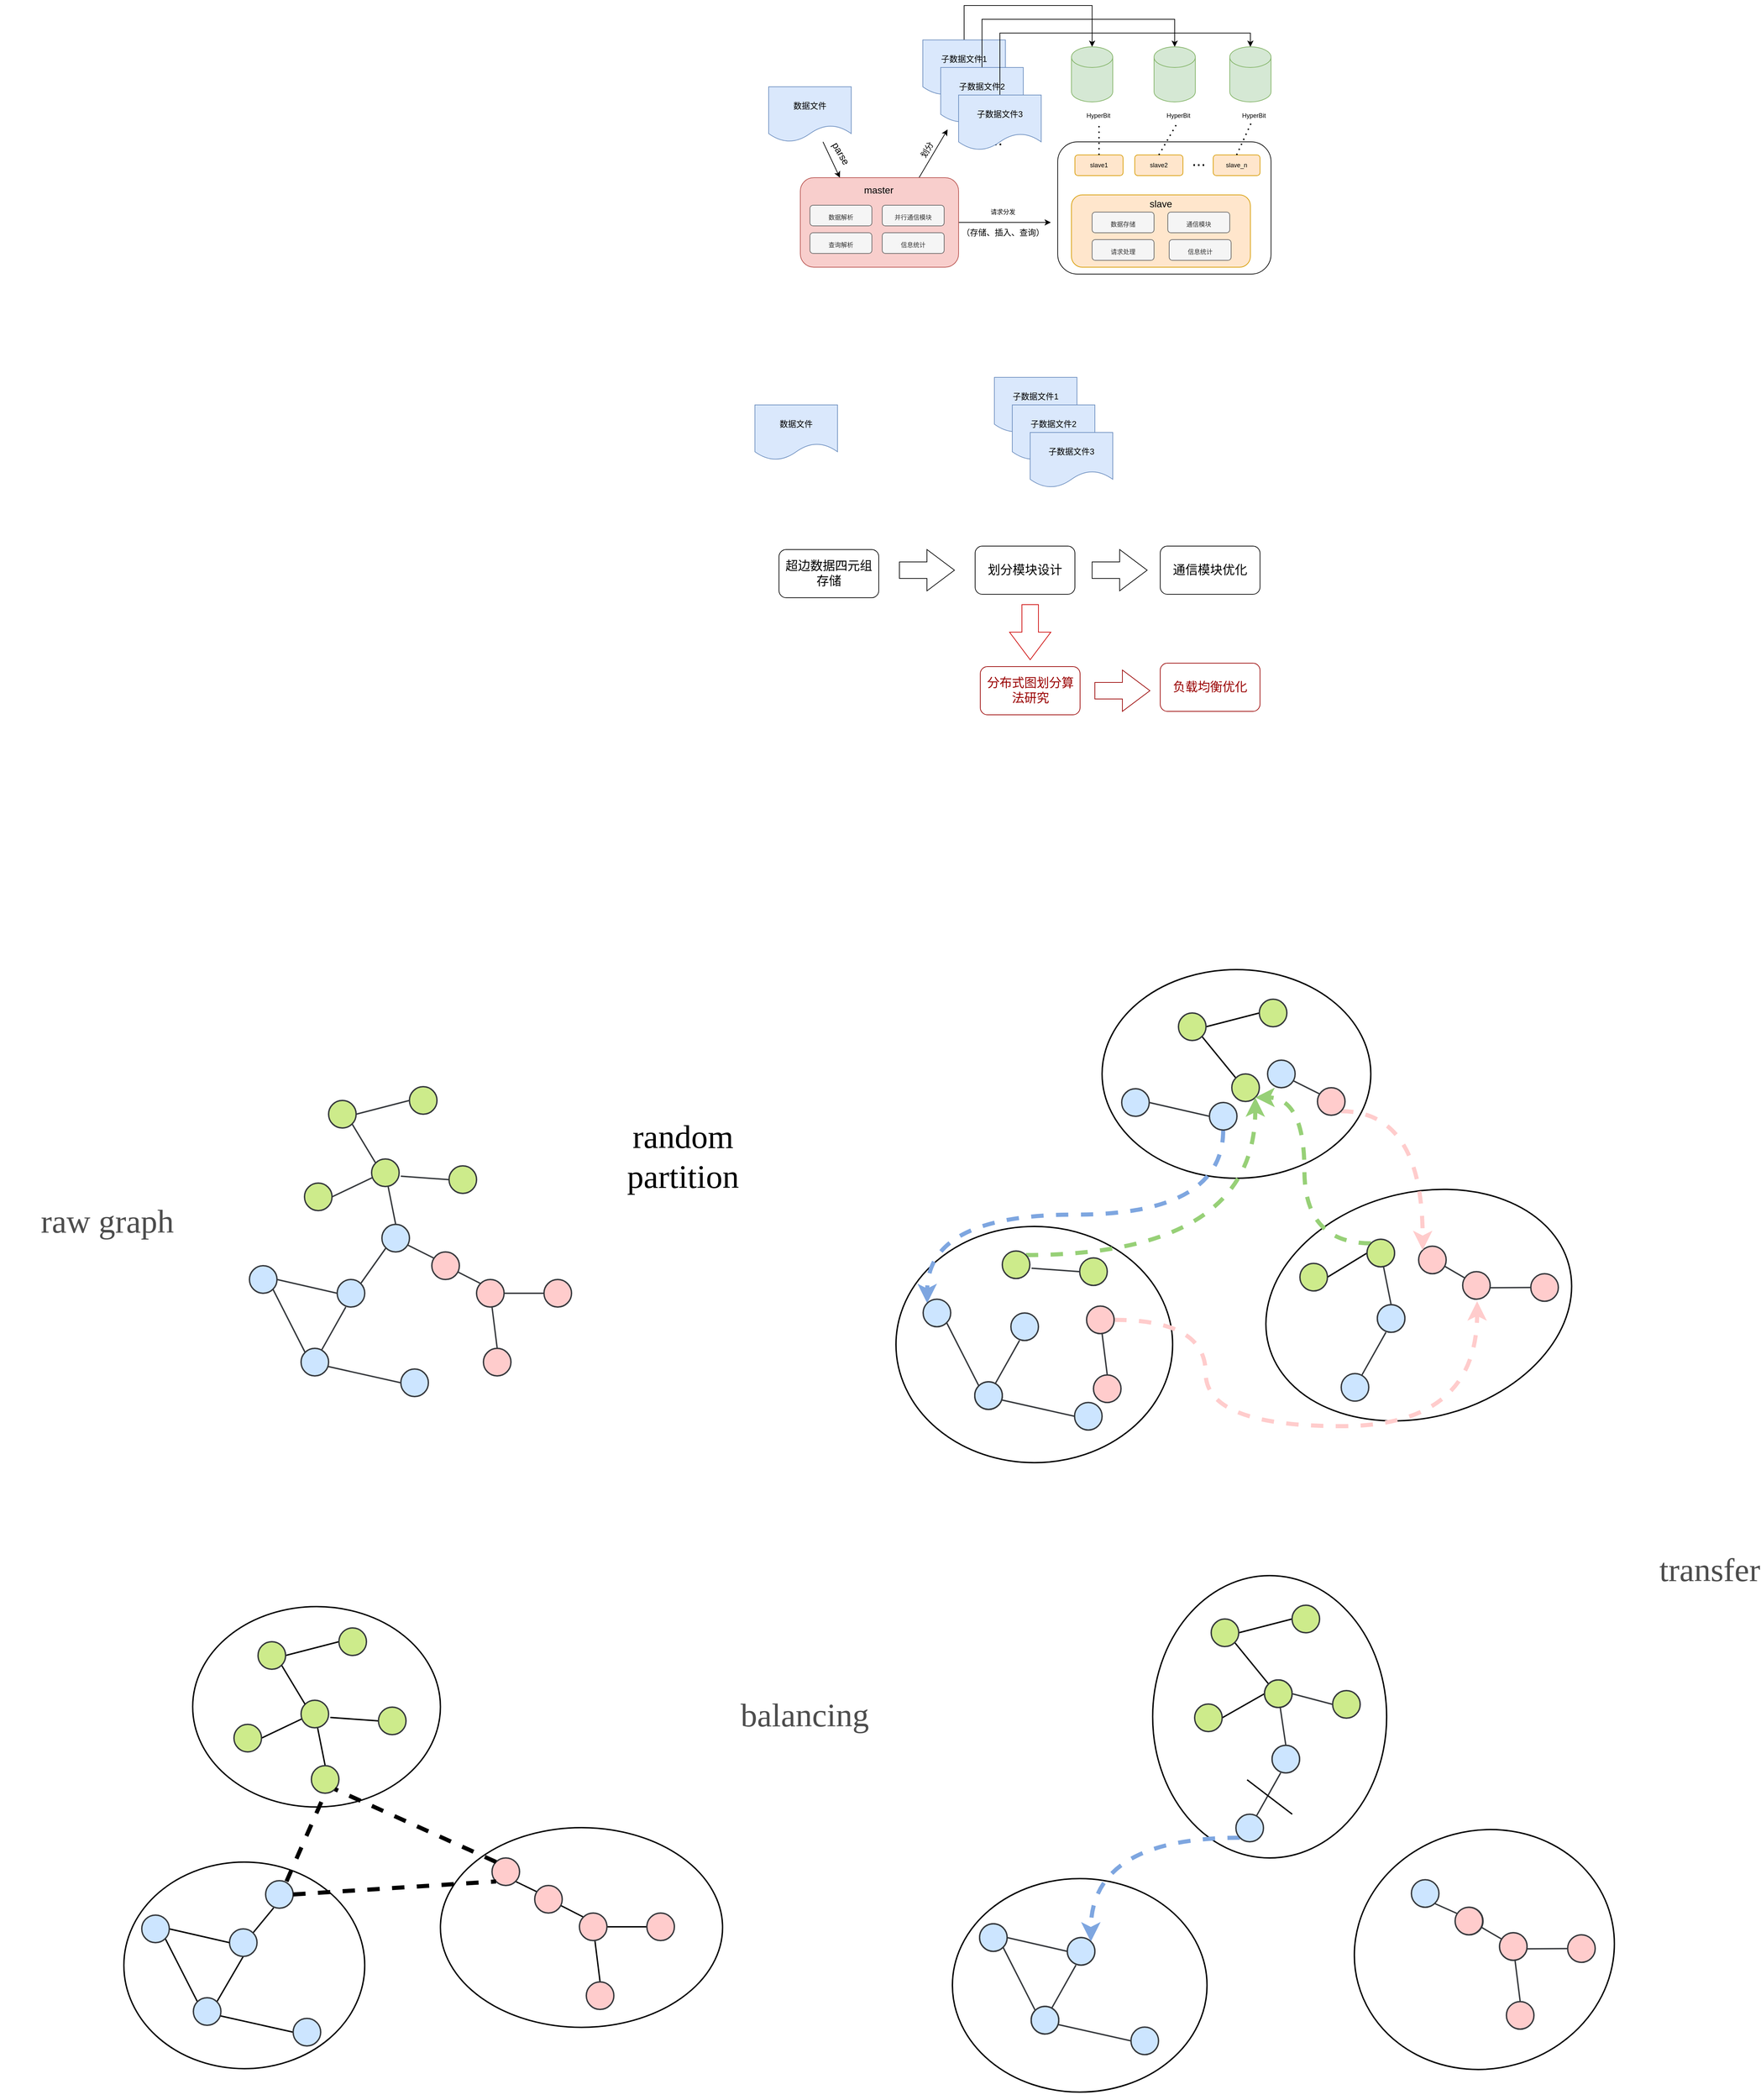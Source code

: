 <mxfile version="16.6.4" type="github">
  <diagram id="YTtFC-42DG8cQJvoDl5f" name="Page-1">
    <mxGraphModel dx="5727" dy="2613" grid="1" gridSize="10" guides="1" tooltips="1" connect="1" arrows="1" fold="1" page="1" pageScale="1" pageWidth="827" pageHeight="1169" math="0" shadow="0">
      <root>
        <mxCell id="0" />
        <mxCell id="1" parent="0" />
        <mxCell id="w_KVmcPeoKWREh152ISu-98" value="" style="ellipse;whiteSpace=wrap;html=1;strokeWidth=2;" vertex="1" parent="1">
          <mxGeometry x="-407" y="2715.99" width="410" height="290" as="geometry" />
        </mxCell>
        <mxCell id="w_KVmcPeoKWREh152ISu-95" value="" style="ellipse;whiteSpace=wrap;html=1;strokeWidth=2;" vertex="1" parent="1">
          <mxGeometry x="-867" y="2765.99" width="350" height="300" as="geometry" />
        </mxCell>
        <mxCell id="w_KVmcPeoKWREh152ISu-94" value="" style="ellipse;whiteSpace=wrap;html=1;strokeWidth=2;" vertex="1" parent="1">
          <mxGeometry x="-767" y="2394.99" width="360" height="291" as="geometry" />
        </mxCell>
        <mxCell id="AW0kLnYZqIp8P32nZOOA-44" value="" style="rounded=1;whiteSpace=wrap;html=1;fontSize=9;" parent="1" vertex="1">
          <mxGeometry x="490" y="268" width="310" height="192" as="geometry" />
        </mxCell>
        <mxCell id="AW0kLnYZqIp8P32nZOOA-15" style="rounded=0;orthogonalLoop=1;jettySize=auto;html=1;entryX=0.25;entryY=0;entryDx=0;entryDy=0;fontSize=14;" parent="1" source="AW0kLnYZqIp8P32nZOOA-2" target="AW0kLnYZqIp8P32nZOOA-12" edge="1">
          <mxGeometry relative="1" as="geometry" />
        </mxCell>
        <mxCell id="AW0kLnYZqIp8P32nZOOA-2" value="数据文件" style="shape=document;whiteSpace=wrap;html=1;boundedLbl=1;fillColor=#dae8fc;strokeColor=#6c8ebf;" parent="1" vertex="1">
          <mxGeometry x="70" y="188" width="120" height="80" as="geometry" />
        </mxCell>
        <mxCell id="AW0kLnYZqIp8P32nZOOA-3" value="" style="endArrow=classic;html=1;rounded=0;exitX=0.75;exitY=0;exitDx=0;exitDy=0;" parent="1" source="AW0kLnYZqIp8P32nZOOA-12" edge="1">
          <mxGeometry width="50" height="50" relative="1" as="geometry">
            <mxPoint x="210" y="200" as="sourcePoint" />
            <mxPoint x="330" y="250" as="targetPoint" />
          </mxGeometry>
        </mxCell>
        <mxCell id="AW0kLnYZqIp8P32nZOOA-4" value="划分" style="text;html=1;align=center;verticalAlign=middle;resizable=0;points=[];autosize=1;strokeColor=none;fillColor=none;rotation=-60;" parent="1" vertex="1">
          <mxGeometry x="280" y="270" width="40" height="20" as="geometry" />
        </mxCell>
        <mxCell id="AW0kLnYZqIp8P32nZOOA-40" style="edgeStyle=orthogonalEdgeStyle;rounded=0;orthogonalLoop=1;jettySize=auto;html=1;entryX=0.5;entryY=0;entryDx=0;entryDy=0;entryPerimeter=0;fontSize=9;exitX=0.5;exitY=0;exitDx=0;exitDy=0;" parent="1" source="AW0kLnYZqIp8P32nZOOA-6" target="AW0kLnYZqIp8P32nZOOA-27" edge="1">
          <mxGeometry relative="1" as="geometry">
            <Array as="points">
              <mxPoint x="354" y="70" />
              <mxPoint x="540" y="70" />
            </Array>
          </mxGeometry>
        </mxCell>
        <mxCell id="AW0kLnYZqIp8P32nZOOA-6" value="&lt;span&gt;子数据文件1&lt;/span&gt;" style="shape=document;whiteSpace=wrap;html=1;boundedLbl=1;fillColor=#dae8fc;strokeColor=#6c8ebf;" parent="1" vertex="1">
          <mxGeometry x="294" y="120" width="120" height="80" as="geometry" />
        </mxCell>
        <mxCell id="NsNZp9OTGZfaQZeiyPrE-15" style="edgeStyle=orthogonalEdgeStyle;rounded=0;orthogonalLoop=1;jettySize=auto;html=1;exitX=0.5;exitY=0;exitDx=0;exitDy=0;entryX=0.5;entryY=0;entryDx=0;entryDy=0;entryPerimeter=0;" parent="1" source="AW0kLnYZqIp8P32nZOOA-7" target="NsNZp9OTGZfaQZeiyPrE-10" edge="1">
          <mxGeometry relative="1" as="geometry">
            <Array as="points">
              <mxPoint x="380" y="90" />
              <mxPoint x="660" y="90" />
            </Array>
          </mxGeometry>
        </mxCell>
        <mxCell id="AW0kLnYZqIp8P32nZOOA-7" value="子数据文件2" style="shape=document;whiteSpace=wrap;html=1;boundedLbl=1;fillColor=#dae8fc;strokeColor=#6c8ebf;" parent="1" vertex="1">
          <mxGeometry x="320" y="160" width="120" height="80" as="geometry" />
        </mxCell>
        <mxCell id="AW0kLnYZqIp8P32nZOOA-8" value="&lt;font style=&quot;font-size: 24px&quot;&gt;...&lt;/font&gt;" style="text;html=1;strokeColor=none;fillColor=none;align=center;verticalAlign=middle;whiteSpace=wrap;rounded=0;" parent="1" vertex="1">
          <mxGeometry x="370" y="250" width="60" height="30" as="geometry" />
        </mxCell>
        <mxCell id="AW0kLnYZqIp8P32nZOOA-42" style="edgeStyle=orthogonalEdgeStyle;rounded=0;orthogonalLoop=1;jettySize=auto;html=1;fontSize=9;" parent="1" source="AW0kLnYZqIp8P32nZOOA-12" edge="1">
          <mxGeometry relative="1" as="geometry">
            <mxPoint x="480" y="385" as="targetPoint" />
          </mxGeometry>
        </mxCell>
        <mxCell id="AW0kLnYZqIp8P32nZOOA-12" value="" style="rounded=1;whiteSpace=wrap;html=1;fontSize=24;fillColor=#f8cecc;strokeColor=#b85450;" parent="1" vertex="1">
          <mxGeometry x="116" y="320" width="230" height="130" as="geometry" />
        </mxCell>
        <mxCell id="AW0kLnYZqIp8P32nZOOA-13" value="&lt;font style=&quot;font-size: 14px&quot;&gt;master&lt;/font&gt;" style="text;html=1;strokeColor=none;fillColor=none;align=center;verticalAlign=middle;whiteSpace=wrap;rounded=0;fontSize=24;" parent="1" vertex="1">
          <mxGeometry x="200" y="320" width="60" height="30" as="geometry" />
        </mxCell>
        <mxCell id="AW0kLnYZqIp8P32nZOOA-16" value="parse" style="text;html=1;strokeColor=none;fillColor=none;align=center;verticalAlign=middle;whiteSpace=wrap;rounded=0;fontSize=14;rotation=60;" parent="1" vertex="1">
          <mxGeometry x="145" y="270" width="60" height="30" as="geometry" />
        </mxCell>
        <mxCell id="AW0kLnYZqIp8P32nZOOA-18" value="&lt;font style=&quot;font-size: 9px&quot;&gt;数据解析&lt;br&gt;&lt;/font&gt;" style="rounded=1;whiteSpace=wrap;html=1;fontSize=18;fillColor=#f5f5f5;strokeColor=#666666;fontColor=#333333;" parent="1" vertex="1">
          <mxGeometry x="130" y="360" width="90" height="30" as="geometry" />
        </mxCell>
        <mxCell id="AW0kLnYZqIp8P32nZOOA-19" value="&lt;font style=&quot;font-size: 9px&quot;&gt;并行通信模块&lt;br&gt;&lt;/font&gt;" style="rounded=1;whiteSpace=wrap;html=1;fontSize=18;fillColor=#f5f5f5;strokeColor=#666666;fontColor=#333333;" parent="1" vertex="1">
          <mxGeometry x="235" y="360" width="90" height="30" as="geometry" />
        </mxCell>
        <mxCell id="AW0kLnYZqIp8P32nZOOA-20" value="&lt;font style=&quot;font-size: 9px&quot;&gt;查询解析&lt;br&gt;&lt;/font&gt;" style="rounded=1;whiteSpace=wrap;html=1;fontSize=18;fillColor=#f5f5f5;strokeColor=#666666;fontColor=#333333;" parent="1" vertex="1">
          <mxGeometry x="130" y="400" width="90" height="30" as="geometry" />
        </mxCell>
        <mxCell id="AW0kLnYZqIp8P32nZOOA-21" value="&lt;font style=&quot;font-size: 9px&quot;&gt;信息统计&lt;br&gt;&lt;/font&gt;" style="rounded=1;whiteSpace=wrap;html=1;fontSize=18;fillColor=#f5f5f5;strokeColor=#666666;fontColor=#333333;" parent="1" vertex="1">
          <mxGeometry x="235" y="400" width="90" height="30" as="geometry" />
        </mxCell>
        <mxCell id="AW0kLnYZqIp8P32nZOOA-23" value="slave1" style="rounded=1;whiteSpace=wrap;html=1;fontSize=9;fillColor=#ffe6cc;strokeColor=#d79b00;" parent="1" vertex="1">
          <mxGeometry x="515" y="287" width="70" height="30" as="geometry" />
        </mxCell>
        <mxCell id="AW0kLnYZqIp8P32nZOOA-24" value="slave_n" style="rounded=1;whiteSpace=wrap;html=1;fontSize=9;fillColor=#ffe6cc;strokeColor=#d79b00;" parent="1" vertex="1">
          <mxGeometry x="716" y="287" width="68" height="30" as="geometry" />
        </mxCell>
        <mxCell id="AW0kLnYZqIp8P32nZOOA-25" value="&lt;font style=&quot;font-size: 24px&quot;&gt;...&lt;/font&gt;" style="text;html=1;strokeColor=none;fillColor=none;align=center;verticalAlign=middle;whiteSpace=wrap;rounded=0;" parent="1" vertex="1">
          <mxGeometry x="665" y="280" width="60" height="30" as="geometry" />
        </mxCell>
        <mxCell id="AW0kLnYZqIp8P32nZOOA-26" value="" style="rounded=1;whiteSpace=wrap;html=1;fontSize=9;fillColor=#ffe6cc;strokeColor=#d79b00;" parent="1" vertex="1">
          <mxGeometry x="510" y="345" width="260" height="105" as="geometry" />
        </mxCell>
        <mxCell id="AW0kLnYZqIp8P32nZOOA-27" value="" style="shape=cylinder3;whiteSpace=wrap;html=1;boundedLbl=1;backgroundOutline=1;size=15;fontSize=9;fillColor=#d5e8d4;strokeColor=#82b366;" parent="1" vertex="1">
          <mxGeometry x="510" y="130" width="60" height="80" as="geometry" />
        </mxCell>
        <mxCell id="AW0kLnYZqIp8P32nZOOA-28" value="" style="shape=cylinder3;whiteSpace=wrap;html=1;boundedLbl=1;backgroundOutline=1;size=15;fontSize=9;fillColor=#d5e8d4;strokeColor=#82b366;" parent="1" vertex="1">
          <mxGeometry x="740" y="130" width="60" height="80" as="geometry" />
        </mxCell>
        <mxCell id="AW0kLnYZqIp8P32nZOOA-29" value="&lt;span style=&quot;font-size: 14px&quot;&gt;slave&lt;/span&gt;" style="text;html=1;strokeColor=none;fillColor=none;align=center;verticalAlign=middle;whiteSpace=wrap;rounded=0;fontSize=24;" parent="1" vertex="1">
          <mxGeometry x="610" y="345" width="60" height="20" as="geometry" />
        </mxCell>
        <mxCell id="AW0kLnYZqIp8P32nZOOA-30" value="&lt;font style=&quot;font-size: 9px&quot;&gt;数据存储&lt;br&gt;&lt;/font&gt;" style="rounded=1;whiteSpace=wrap;html=1;fontSize=18;fillColor=#f5f5f5;fontColor=#333333;strokeColor=#666666;" parent="1" vertex="1">
          <mxGeometry x="540" y="370" width="90" height="30" as="geometry" />
        </mxCell>
        <mxCell id="AW0kLnYZqIp8P32nZOOA-31" value="&lt;font style=&quot;font-size: 9px&quot;&gt;通信模块&lt;br&gt;&lt;/font&gt;" style="rounded=1;whiteSpace=wrap;html=1;fontSize=18;fillColor=#f5f5f5;fontColor=#333333;strokeColor=#666666;" parent="1" vertex="1">
          <mxGeometry x="650" y="370" width="90" height="30" as="geometry" />
        </mxCell>
        <mxCell id="AW0kLnYZqIp8P32nZOOA-32" value="&lt;font style=&quot;font-size: 9px&quot;&gt;请求处理&lt;br&gt;&lt;/font&gt;" style="rounded=1;whiteSpace=wrap;html=1;fontSize=18;fillColor=#f5f5f5;fontColor=#333333;strokeColor=#666666;" parent="1" vertex="1">
          <mxGeometry x="540" y="410" width="90" height="30" as="geometry" />
        </mxCell>
        <mxCell id="AW0kLnYZqIp8P32nZOOA-33" value="&lt;font style=&quot;font-size: 9px&quot;&gt;信息统计&lt;br&gt;&lt;/font&gt;" style="rounded=1;whiteSpace=wrap;html=1;fontSize=18;fillColor=#f5f5f5;fontColor=#333333;strokeColor=#666666;" parent="1" vertex="1">
          <mxGeometry x="652" y="410" width="90" height="30" as="geometry" />
        </mxCell>
        <mxCell id="AW0kLnYZqIp8P32nZOOA-35" value="HyperBit&amp;nbsp;" style="text;html=1;align=center;verticalAlign=middle;resizable=0;points=[];autosize=1;strokeColor=none;fillColor=none;fontSize=9;" parent="1" vertex="1">
          <mxGeometry x="515" y="220" width="70" height="20" as="geometry" />
        </mxCell>
        <mxCell id="AW0kLnYZqIp8P32nZOOA-36" value="HyperBit&amp;nbsp;" style="text;html=1;align=center;verticalAlign=middle;resizable=0;points=[];autosize=1;strokeColor=none;fillColor=none;fontSize=9;" parent="1" vertex="1">
          <mxGeometry x="741" y="220" width="70" height="20" as="geometry" />
        </mxCell>
        <mxCell id="AW0kLnYZqIp8P32nZOOA-38" value="" style="endArrow=none;dashed=1;html=1;dashPattern=1 3;strokeWidth=2;rounded=0;fontSize=9;exitX=0.5;exitY=0;exitDx=0;exitDy=0;" parent="1" source="AW0kLnYZqIp8P32nZOOA-23" target="AW0kLnYZqIp8P32nZOOA-35" edge="1">
          <mxGeometry width="50" height="50" relative="1" as="geometry">
            <mxPoint x="560" y="276" as="sourcePoint" />
            <mxPoint x="599" y="247" as="targetPoint" />
          </mxGeometry>
        </mxCell>
        <mxCell id="AW0kLnYZqIp8P32nZOOA-39" value="" style="endArrow=none;dashed=1;html=1;dashPattern=1 3;strokeWidth=2;rounded=0;fontSize=9;exitX=0.5;exitY=0;exitDx=0;exitDy=0;" parent="1" source="AW0kLnYZqIp8P32nZOOA-24" target="AW0kLnYZqIp8P32nZOOA-36" edge="1">
          <mxGeometry width="50" height="50" relative="1" as="geometry">
            <mxPoint x="697" y="279" as="sourcePoint" />
            <mxPoint x="740" y="240" as="targetPoint" />
          </mxGeometry>
        </mxCell>
        <mxCell id="AW0kLnYZqIp8P32nZOOA-43" value="请求分发" style="text;html=1;align=center;verticalAlign=middle;resizable=0;points=[];autosize=1;strokeColor=none;fillColor=none;fontSize=9;" parent="1" vertex="1">
          <mxGeometry x="380" y="360" width="60" height="20" as="geometry" />
        </mxCell>
        <mxCell id="NsNZp9OTGZfaQZeiyPrE-2" value="（存储、插入、查询）" style="text;html=1;align=center;verticalAlign=middle;resizable=0;points=[];autosize=1;strokeColor=none;fillColor=none;" parent="1" vertex="1">
          <mxGeometry x="340" y="390" width="140" height="20" as="geometry" />
        </mxCell>
        <mxCell id="NsNZp9OTGZfaQZeiyPrE-16" style="edgeStyle=orthogonalEdgeStyle;rounded=0;orthogonalLoop=1;jettySize=auto;html=1;exitX=0.5;exitY=0;exitDx=0;exitDy=0;entryX=0.5;entryY=0;entryDx=0;entryDy=0;entryPerimeter=0;" parent="1" source="NsNZp9OTGZfaQZeiyPrE-6" target="AW0kLnYZqIp8P32nZOOA-28" edge="1">
          <mxGeometry relative="1" as="geometry" />
        </mxCell>
        <mxCell id="NsNZp9OTGZfaQZeiyPrE-6" value="子数据文件3" style="shape=document;whiteSpace=wrap;html=1;boundedLbl=1;fillColor=#dae8fc;strokeColor=#6c8ebf;" parent="1" vertex="1">
          <mxGeometry x="346" y="200" width="120" height="80" as="geometry" />
        </mxCell>
        <mxCell id="NsNZp9OTGZfaQZeiyPrE-9" value="slave2" style="rounded=1;whiteSpace=wrap;html=1;fontSize=9;fillColor=#ffe6cc;strokeColor=#d79b00;" parent="1" vertex="1">
          <mxGeometry x="602" y="287" width="70" height="30" as="geometry" />
        </mxCell>
        <mxCell id="NsNZp9OTGZfaQZeiyPrE-10" value="" style="shape=cylinder3;whiteSpace=wrap;html=1;boundedLbl=1;backgroundOutline=1;size=15;fontSize=9;fillColor=#d5e8d4;strokeColor=#82b366;" parent="1" vertex="1">
          <mxGeometry x="630" y="130" width="60" height="80" as="geometry" />
        </mxCell>
        <mxCell id="NsNZp9OTGZfaQZeiyPrE-11" value="HyperBit" style="text;html=1;align=center;verticalAlign=middle;resizable=0;points=[];autosize=1;strokeColor=none;fillColor=none;fontSize=9;" parent="1" vertex="1">
          <mxGeometry x="635" y="220" width="60" height="20" as="geometry" />
        </mxCell>
        <mxCell id="NsNZp9OTGZfaQZeiyPrE-18" value="" style="endArrow=none;dashed=1;html=1;dashPattern=1 3;strokeWidth=2;rounded=0;fontSize=9;exitX=0.5;exitY=0;exitDx=0;exitDy=0;entryX=0.468;entryY=1.092;entryDx=0;entryDy=0;entryPerimeter=0;" parent="1" source="NsNZp9OTGZfaQZeiyPrE-9" target="NsNZp9OTGZfaQZeiyPrE-11" edge="1">
          <mxGeometry width="50" height="50" relative="1" as="geometry">
            <mxPoint x="565" y="297" as="sourcePoint" />
            <mxPoint x="560.877" y="250" as="targetPoint" />
          </mxGeometry>
        </mxCell>
        <mxCell id="NsNZp9OTGZfaQZeiyPrE-19" value="数据文件" style="shape=document;whiteSpace=wrap;html=1;boundedLbl=1;fillColor=#dae8fc;strokeColor=#6c8ebf;" parent="1" vertex="1">
          <mxGeometry x="50" y="650" width="120" height="80" as="geometry" />
        </mxCell>
        <mxCell id="NsNZp9OTGZfaQZeiyPrE-20" value="&lt;span&gt;子数据文件1&lt;/span&gt;" style="shape=document;whiteSpace=wrap;html=1;boundedLbl=1;fillColor=#dae8fc;strokeColor=#6c8ebf;" parent="1" vertex="1">
          <mxGeometry x="398" y="610" width="120" height="80" as="geometry" />
        </mxCell>
        <mxCell id="NsNZp9OTGZfaQZeiyPrE-21" value="子数据文件2" style="shape=document;whiteSpace=wrap;html=1;boundedLbl=1;fillColor=#dae8fc;strokeColor=#6c8ebf;" parent="1" vertex="1">
          <mxGeometry x="424" y="650" width="120" height="80" as="geometry" />
        </mxCell>
        <mxCell id="NsNZp9OTGZfaQZeiyPrE-22" value="子数据文件3" style="shape=document;whiteSpace=wrap;html=1;boundedLbl=1;fillColor=#dae8fc;strokeColor=#6c8ebf;" parent="1" vertex="1">
          <mxGeometry x="450" y="690" width="120" height="80" as="geometry" />
        </mxCell>
        <mxCell id="NsNZp9OTGZfaQZeiyPrE-25" value="超边数据四元组存储" style="rounded=1;whiteSpace=wrap;html=1;fontSize=18;fontStyle=0;fontFamily=Times New Roman;" parent="1" vertex="1">
          <mxGeometry x="85" y="860" width="145" height="70" as="geometry" />
        </mxCell>
        <mxCell id="NsNZp9OTGZfaQZeiyPrE-27" value="" style="html=1;shadow=0;dashed=0;align=center;verticalAlign=middle;shape=mxgraph.arrows2.arrow;dy=0.6;dx=40;notch=0;" parent="1" vertex="1">
          <mxGeometry x="260" y="860" width="80" height="60" as="geometry" />
        </mxCell>
        <mxCell id="NsNZp9OTGZfaQZeiyPrE-28" value="划分模块设计" style="rounded=1;whiteSpace=wrap;html=1;fontSize=18;fontStyle=0;fontFamily=Times New Roman;" parent="1" vertex="1">
          <mxGeometry x="370" y="855" width="145" height="70" as="geometry" />
        </mxCell>
        <mxCell id="NsNZp9OTGZfaQZeiyPrE-29" value="通信模块优化" style="rounded=1;whiteSpace=wrap;html=1;fontSize=18;fontStyle=0;fontFamily=Times New Roman;" parent="1" vertex="1">
          <mxGeometry x="639" y="855" width="145" height="70" as="geometry" />
        </mxCell>
        <mxCell id="NsNZp9OTGZfaQZeiyPrE-30" value="" style="html=1;shadow=0;dashed=0;align=center;verticalAlign=middle;shape=mxgraph.arrows2.arrow;dy=0.6;dx=40;notch=0;" parent="1" vertex="1">
          <mxGeometry x="540" y="860" width="80" height="60" as="geometry" />
        </mxCell>
        <mxCell id="NsNZp9OTGZfaQZeiyPrE-32" value="" style="html=1;shadow=0;align=center;verticalAlign=middle;shape=mxgraph.arrows2.arrow;dy=0.6;dx=40;notch=0;rotation=90;strokeColor=#CC0000;" parent="1" vertex="1">
          <mxGeometry x="410" y="950" width="80" height="60" as="geometry" />
        </mxCell>
        <mxCell id="NsNZp9OTGZfaQZeiyPrE-33" value="分布式图划分算法研究" style="rounded=1;whiteSpace=wrap;html=1;fontSize=18;fontStyle=0;fontFamily=Times New Roman;strokeColor=#990000;fontColor=#990000;" parent="1" vertex="1">
          <mxGeometry x="377.5" y="1030" width="145" height="70" as="geometry" />
        </mxCell>
        <mxCell id="NsNZp9OTGZfaQZeiyPrE-34" value="" style="html=1;shadow=0;dashed=0;align=center;verticalAlign=middle;shape=mxgraph.arrows2.arrow;dy=0.6;dx=40;notch=0;strokeColor=#990000;" parent="1" vertex="1">
          <mxGeometry x="544" y="1035" width="80" height="60" as="geometry" />
        </mxCell>
        <mxCell id="NsNZp9OTGZfaQZeiyPrE-35" value="负载均衡优化" style="rounded=1;whiteSpace=wrap;html=1;fontSize=18;fontStyle=0;fontFamily=Times New Roman;strokeColor=#990000;fontColor=#990000;" parent="1" vertex="1">
          <mxGeometry x="639" y="1025" width="145" height="70" as="geometry" />
        </mxCell>
        <mxCell id="w_KVmcPeoKWREh152ISu-19" style="edgeStyle=none;rounded=0;orthogonalLoop=1;jettySize=auto;html=1;entryX=1;entryY=0.5;entryDx=0;entryDy=0;endArrow=none;endFill=0;strokeWidth=2;" edge="1" parent="1" target="w_KVmcPeoKWREh152ISu-4">
          <mxGeometry relative="1" as="geometry">
            <mxPoint x="-604" y="2555.99" as="sourcePoint" />
          </mxGeometry>
        </mxCell>
        <mxCell id="w_KVmcPeoKWREh152ISu-20" style="edgeStyle=none;rounded=0;orthogonalLoop=1;jettySize=auto;html=1;entryX=0;entryY=0.5;entryDx=0;entryDy=0;endArrow=none;endFill=0;strokeWidth=2;" edge="1" parent="1" target="w_KVmcPeoKWREh152ISu-5">
          <mxGeometry relative="1" as="geometry">
            <mxPoint x="-567" y="2555.99" as="sourcePoint" />
          </mxGeometry>
        </mxCell>
        <mxCell id="w_KVmcPeoKWREh152ISu-22" style="edgeStyle=none;rounded=0;orthogonalLoop=1;jettySize=auto;html=1;entryX=0.5;entryY=0;entryDx=0;entryDy=0;endArrow=none;endFill=0;strokeWidth=2;" edge="1" parent="1" source="w_KVmcPeoKWREh152ISu-1" target="w_KVmcPeoKWREh152ISu-6">
          <mxGeometry relative="1" as="geometry" />
        </mxCell>
        <mxCell id="w_KVmcPeoKWREh152ISu-1" value="" style="ellipse;whiteSpace=wrap;html=1;aspect=fixed;fillColor=#cdeb8b;strokeColor=#36393d;strokeWidth=2;" vertex="1" parent="1">
          <mxGeometry x="-609.5" y="2530.99" width="40" height="40" as="geometry" />
        </mxCell>
        <mxCell id="w_KVmcPeoKWREh152ISu-18" style="edgeStyle=none;rounded=0;orthogonalLoop=1;jettySize=auto;html=1;exitX=1;exitY=1;exitDx=0;exitDy=0;entryX=0;entryY=0;entryDx=0;entryDy=0;endArrow=none;endFill=0;strokeWidth=2;" edge="1" parent="1" source="w_KVmcPeoKWREh152ISu-2" target="w_KVmcPeoKWREh152ISu-1">
          <mxGeometry relative="1" as="geometry" />
        </mxCell>
        <mxCell id="w_KVmcPeoKWREh152ISu-21" style="edgeStyle=none;rounded=0;orthogonalLoop=1;jettySize=auto;html=1;exitX=1;exitY=0.5;exitDx=0;exitDy=0;entryX=0;entryY=0.5;entryDx=0;entryDy=0;endArrow=none;endFill=0;strokeWidth=2;" edge="1" parent="1" source="w_KVmcPeoKWREh152ISu-2" target="w_KVmcPeoKWREh152ISu-3">
          <mxGeometry relative="1" as="geometry" />
        </mxCell>
        <mxCell id="w_KVmcPeoKWREh152ISu-2" value="" style="ellipse;whiteSpace=wrap;html=1;aspect=fixed;fillColor=#cdeb8b;strokeColor=#36393d;strokeWidth=2;" vertex="1" parent="1">
          <mxGeometry x="-672" y="2445.99" width="40" height="40" as="geometry" />
        </mxCell>
        <mxCell id="w_KVmcPeoKWREh152ISu-3" value="" style="ellipse;whiteSpace=wrap;html=1;aspect=fixed;fillColor=#cdeb8b;strokeColor=#36393d;strokeWidth=2;" vertex="1" parent="1">
          <mxGeometry x="-554.5" y="2425.99" width="40" height="40" as="geometry" />
        </mxCell>
        <mxCell id="w_KVmcPeoKWREh152ISu-4" value="" style="ellipse;whiteSpace=wrap;html=1;aspect=fixed;fillColor=#cdeb8b;strokeColor=#36393d;strokeWidth=2;" vertex="1" parent="1">
          <mxGeometry x="-707" y="2565.99" width="40" height="40" as="geometry" />
        </mxCell>
        <mxCell id="w_KVmcPeoKWREh152ISu-5" value="" style="ellipse;whiteSpace=wrap;html=1;aspect=fixed;fillColor=#cdeb8b;strokeColor=#36393d;strokeWidth=2;" vertex="1" parent="1">
          <mxGeometry x="-497" y="2540.99" width="40" height="40" as="geometry" />
        </mxCell>
        <mxCell id="w_KVmcPeoKWREh152ISu-23" style="edgeStyle=none;rounded=0;orthogonalLoop=1;jettySize=auto;html=1;exitX=0.291;exitY=0.988;exitDx=0;exitDy=0;entryX=1;entryY=0;entryDx=0;entryDy=0;endArrow=none;endFill=0;exitPerimeter=0;strokeWidth=2;" edge="1" parent="1" source="w_KVmcPeoKWREh152ISu-89" target="w_KVmcPeoKWREh152ISu-7">
          <mxGeometry relative="1" as="geometry" />
        </mxCell>
        <mxCell id="w_KVmcPeoKWREh152ISu-28" style="edgeStyle=none;rounded=0;orthogonalLoop=1;jettySize=auto;html=1;entryX=0.125;entryY=0.25;entryDx=0;entryDy=0;endArrow=none;endFill=0;entryPerimeter=0;exitX=1;exitY=1;exitDx=0;exitDy=0;strokeWidth=2;" edge="1" parent="1" source="w_KVmcPeoKWREh152ISu-90" target="w_KVmcPeoKWREh152ISu-11">
          <mxGeometry relative="1" as="geometry">
            <mxPoint x="-262" y="2699.99" as="sourcePoint" />
          </mxGeometry>
        </mxCell>
        <mxCell id="w_KVmcPeoKWREh152ISu-6" value="" style="ellipse;whiteSpace=wrap;html=1;aspect=fixed;fillColor=#cdeb8b;strokeColor=#36393d;strokeWidth=2;" vertex="1" parent="1">
          <mxGeometry x="-594.5" y="2625.99" width="40" height="40" as="geometry" />
        </mxCell>
        <mxCell id="w_KVmcPeoKWREh152ISu-26" style="edgeStyle=none;rounded=0;orthogonalLoop=1;jettySize=auto;html=1;entryX=1;entryY=0;entryDx=0;entryDy=0;endArrow=none;endFill=0;exitX=0.5;exitY=1;exitDx=0;exitDy=0;strokeWidth=2;" edge="1" parent="1" source="w_KVmcPeoKWREh152ISu-7" target="w_KVmcPeoKWREh152ISu-9">
          <mxGeometry relative="1" as="geometry">
            <mxPoint x="-633.5" y="2822.99" as="sourcePoint" />
          </mxGeometry>
        </mxCell>
        <mxCell id="w_KVmcPeoKWREh152ISu-7" value="" style="ellipse;whiteSpace=wrap;html=1;aspect=fixed;fillColor=#cce5ff;strokeColor=#36393d;strokeWidth=2;" vertex="1" parent="1">
          <mxGeometry x="-713.5" y="2862.99" width="40" height="40" as="geometry" />
        </mxCell>
        <mxCell id="w_KVmcPeoKWREh152ISu-25" style="edgeStyle=none;rounded=0;orthogonalLoop=1;jettySize=auto;html=1;exitX=1;exitY=1;exitDx=0;exitDy=0;entryX=0;entryY=0;entryDx=0;entryDy=0;endArrow=none;endFill=0;strokeWidth=2;" edge="1" parent="1" source="w_KVmcPeoKWREh152ISu-8" target="w_KVmcPeoKWREh152ISu-9">
          <mxGeometry relative="1" as="geometry" />
        </mxCell>
        <mxCell id="w_KVmcPeoKWREh152ISu-97" style="edgeStyle=none;rounded=0;orthogonalLoop=1;jettySize=auto;html=1;exitX=1;exitY=0.5;exitDx=0;exitDy=0;entryX=0;entryY=0.5;entryDx=0;entryDy=0;endArrow=none;endFill=0;strokeWidth=2;" edge="1" parent="1" source="w_KVmcPeoKWREh152ISu-8" target="w_KVmcPeoKWREh152ISu-7">
          <mxGeometry relative="1" as="geometry" />
        </mxCell>
        <mxCell id="w_KVmcPeoKWREh152ISu-8" value="" style="ellipse;whiteSpace=wrap;html=1;aspect=fixed;fillColor=#cce5ff;strokeColor=#36393d;strokeWidth=2;" vertex="1" parent="1">
          <mxGeometry x="-841" y="2842.99" width="40" height="40" as="geometry" />
        </mxCell>
        <mxCell id="w_KVmcPeoKWREh152ISu-27" style="edgeStyle=none;rounded=0;orthogonalLoop=1;jettySize=auto;html=1;exitX=0.985;exitY=0.66;exitDx=0;exitDy=0;entryX=0;entryY=0.5;entryDx=0;entryDy=0;endArrow=none;endFill=0;exitPerimeter=0;strokeWidth=2;" edge="1" parent="1" source="w_KVmcPeoKWREh152ISu-9" target="w_KVmcPeoKWREh152ISu-10">
          <mxGeometry relative="1" as="geometry" />
        </mxCell>
        <mxCell id="w_KVmcPeoKWREh152ISu-9" value="" style="ellipse;whiteSpace=wrap;html=1;aspect=fixed;fillColor=#cce5ff;strokeColor=#36393d;strokeWidth=2;" vertex="1" parent="1">
          <mxGeometry x="-766" y="2962.99" width="40" height="40" as="geometry" />
        </mxCell>
        <mxCell id="w_KVmcPeoKWREh152ISu-10" value="" style="ellipse;whiteSpace=wrap;html=1;aspect=fixed;fillColor=#cce5ff;strokeColor=#36393d;strokeWidth=2;" vertex="1" parent="1">
          <mxGeometry x="-621" y="2992.99" width="40" height="40" as="geometry" />
        </mxCell>
        <mxCell id="w_KVmcPeoKWREh152ISu-30" style="edgeStyle=none;rounded=0;orthogonalLoop=1;jettySize=auto;html=1;exitX=0.912;exitY=0.71;exitDx=0;exitDy=0;entryX=0;entryY=0;entryDx=0;entryDy=0;endArrow=none;endFill=0;exitPerimeter=0;strokeWidth=2;" edge="1" parent="1" source="w_KVmcPeoKWREh152ISu-11" target="w_KVmcPeoKWREh152ISu-12">
          <mxGeometry relative="1" as="geometry" />
        </mxCell>
        <mxCell id="w_KVmcPeoKWREh152ISu-11" value="" style="ellipse;whiteSpace=wrap;html=1;aspect=fixed;fillColor=#ffcccc;strokeColor=#36393d;strokeWidth=2;" vertex="1" parent="1">
          <mxGeometry x="-270" y="2799.99" width="40" height="40" as="geometry" />
        </mxCell>
        <mxCell id="w_KVmcPeoKWREh152ISu-31" style="edgeStyle=none;rounded=0;orthogonalLoop=1;jettySize=auto;html=1;entryX=0.5;entryY=0;entryDx=0;entryDy=0;endArrow=none;endFill=0;strokeWidth=2;" edge="1" parent="1" source="w_KVmcPeoKWREh152ISu-12" target="w_KVmcPeoKWREh152ISu-13">
          <mxGeometry relative="1" as="geometry" />
        </mxCell>
        <mxCell id="w_KVmcPeoKWREh152ISu-32" style="edgeStyle=none;rounded=0;orthogonalLoop=1;jettySize=auto;html=1;entryX=0;entryY=0.5;entryDx=0;entryDy=0;endArrow=none;endFill=0;strokeWidth=2;" edge="1" parent="1" source="w_KVmcPeoKWREh152ISu-12" target="w_KVmcPeoKWREh152ISu-14">
          <mxGeometry relative="1" as="geometry" />
        </mxCell>
        <mxCell id="w_KVmcPeoKWREh152ISu-12" value="" style="ellipse;whiteSpace=wrap;html=1;aspect=fixed;fillColor=#ffcccc;strokeColor=#36393d;strokeWidth=2;" vertex="1" parent="1">
          <mxGeometry x="-205" y="2839.99" width="40" height="40" as="geometry" />
        </mxCell>
        <mxCell id="w_KVmcPeoKWREh152ISu-13" value="" style="ellipse;whiteSpace=wrap;html=1;aspect=fixed;fillColor=#ffcccc;strokeColor=#36393d;strokeWidth=2;" vertex="1" parent="1">
          <mxGeometry x="-195" y="2939.99" width="40" height="40" as="geometry" />
        </mxCell>
        <mxCell id="w_KVmcPeoKWREh152ISu-14" value="" style="ellipse;whiteSpace=wrap;html=1;aspect=fixed;fillColor=#ffcccc;strokeColor=#36393d;strokeWidth=2;" vertex="1" parent="1">
          <mxGeometry x="-107" y="2839.99" width="40" height="40" as="geometry" />
        </mxCell>
        <mxCell id="w_KVmcPeoKWREh152ISu-61" style="edgeStyle=none;rounded=0;orthogonalLoop=1;jettySize=auto;html=1;entryX=1;entryY=0.5;entryDx=0;entryDy=0;endArrow=none;endFill=0;fillColor=#cdeb8b;strokeColor=#36393d;strokeWidth=2;" edge="1" parent="1" target="w_KVmcPeoKWREh152ISu-69">
          <mxGeometry relative="1" as="geometry">
            <mxPoint x="-501.5" y="1770" as="sourcePoint" />
          </mxGeometry>
        </mxCell>
        <mxCell id="w_KVmcPeoKWREh152ISu-62" style="edgeStyle=none;rounded=0;orthogonalLoop=1;jettySize=auto;html=1;entryX=0;entryY=0.5;entryDx=0;entryDy=0;endArrow=none;endFill=0;fillColor=#cdeb8b;strokeColor=#36393d;strokeWidth=2;" edge="1" parent="1" target="w_KVmcPeoKWREh152ISu-70">
          <mxGeometry relative="1" as="geometry">
            <mxPoint x="-464.5" y="1770" as="sourcePoint" />
          </mxGeometry>
        </mxCell>
        <mxCell id="w_KVmcPeoKWREh152ISu-63" style="edgeStyle=none;rounded=0;orthogonalLoop=1;jettySize=auto;html=1;entryX=0.5;entryY=0;entryDx=0;entryDy=0;endArrow=none;endFill=0;fillColor=#eeeeee;strokeColor=#36393d;strokeWidth=2;" edge="1" parent="1" source="w_KVmcPeoKWREh152ISu-64" target="w_KVmcPeoKWREh152ISu-73">
          <mxGeometry relative="1" as="geometry" />
        </mxCell>
        <mxCell id="w_KVmcPeoKWREh152ISu-64" value="" style="ellipse;whiteSpace=wrap;html=1;aspect=fixed;fillColor=#cdeb8b;strokeColor=#36393d;strokeWidth=2;" vertex="1" parent="1">
          <mxGeometry x="-507" y="1745" width="40" height="40" as="geometry" />
        </mxCell>
        <mxCell id="w_KVmcPeoKWREh152ISu-65" style="edgeStyle=none;rounded=0;orthogonalLoop=1;jettySize=auto;html=1;exitX=1;exitY=1;exitDx=0;exitDy=0;entryX=0;entryY=0;entryDx=0;entryDy=0;endArrow=none;endFill=0;fillColor=#cdeb8b;strokeColor=#36393d;strokeWidth=2;" edge="1" parent="1" source="w_KVmcPeoKWREh152ISu-67" target="w_KVmcPeoKWREh152ISu-64">
          <mxGeometry relative="1" as="geometry" />
        </mxCell>
        <mxCell id="w_KVmcPeoKWREh152ISu-66" style="edgeStyle=none;rounded=0;orthogonalLoop=1;jettySize=auto;html=1;exitX=1;exitY=0.5;exitDx=0;exitDy=0;entryX=0;entryY=0.5;entryDx=0;entryDy=0;endArrow=none;endFill=0;fillColor=#cdeb8b;strokeColor=#36393d;strokeWidth=2;" edge="1" parent="1" source="w_KVmcPeoKWREh152ISu-67" target="w_KVmcPeoKWREh152ISu-68">
          <mxGeometry relative="1" as="geometry" />
        </mxCell>
        <mxCell id="w_KVmcPeoKWREh152ISu-67" value="" style="ellipse;whiteSpace=wrap;html=1;aspect=fixed;fillColor=#cdeb8b;strokeColor=#36393d;strokeWidth=2;" vertex="1" parent="1">
          <mxGeometry x="-569.5" y="1660" width="40" height="40" as="geometry" />
        </mxCell>
        <mxCell id="w_KVmcPeoKWREh152ISu-68" value="" style="ellipse;whiteSpace=wrap;html=1;aspect=fixed;fillColor=#cdeb8b;strokeColor=#36393d;strokeWidth=2;" vertex="1" parent="1">
          <mxGeometry x="-452" y="1640" width="40" height="40" as="geometry" />
        </mxCell>
        <mxCell id="w_KVmcPeoKWREh152ISu-69" value="" style="ellipse;whiteSpace=wrap;html=1;aspect=fixed;fillColor=#cdeb8b;strokeColor=#36393d;strokeWidth=2;" vertex="1" parent="1">
          <mxGeometry x="-604.5" y="1780" width="40" height="40" as="geometry" />
        </mxCell>
        <mxCell id="w_KVmcPeoKWREh152ISu-70" value="" style="ellipse;whiteSpace=wrap;html=1;aspect=fixed;fillColor=#cdeb8b;strokeColor=#36393d;strokeWidth=2;" vertex="1" parent="1">
          <mxGeometry x="-394.5" y="1755" width="40" height="40" as="geometry" />
        </mxCell>
        <mxCell id="w_KVmcPeoKWREh152ISu-71" style="edgeStyle=none;rounded=0;orthogonalLoop=1;jettySize=auto;html=1;exitX=0;exitY=1;exitDx=0;exitDy=0;entryX=1;entryY=0;entryDx=0;entryDy=0;endArrow=none;endFill=0;fillColor=#cce5ff;strokeColor=#36393d;strokeWidth=2;" edge="1" parent="1" source="w_KVmcPeoKWREh152ISu-73" target="w_KVmcPeoKWREh152ISu-76">
          <mxGeometry relative="1" as="geometry" />
        </mxCell>
        <mxCell id="w_KVmcPeoKWREh152ISu-72" style="edgeStyle=none;rounded=0;orthogonalLoop=1;jettySize=auto;html=1;entryX=0.125;entryY=0.25;entryDx=0;entryDy=0;endArrow=none;endFill=0;entryPerimeter=0;fillColor=#eeeeee;strokeColor=#36393d;strokeWidth=2;" edge="1" parent="1" target="w_KVmcPeoKWREh152ISu-83">
          <mxGeometry relative="1" as="geometry">
            <mxPoint x="-454.5" y="1870" as="sourcePoint" />
          </mxGeometry>
        </mxCell>
        <mxCell id="w_KVmcPeoKWREh152ISu-73" value="" style="ellipse;whiteSpace=wrap;html=1;aspect=fixed;fillColor=#cce5ff;strokeColor=#36393d;strokeWidth=2;" vertex="1" parent="1">
          <mxGeometry x="-492" y="1840" width="40" height="40" as="geometry" />
        </mxCell>
        <mxCell id="w_KVmcPeoKWREh152ISu-74" style="edgeStyle=none;rounded=0;orthogonalLoop=1;jettySize=auto;html=1;exitX=0;exitY=0.5;exitDx=0;exitDy=0;entryX=1;entryY=0.5;entryDx=0;entryDy=0;endArrow=none;endFill=0;fillColor=#cce5ff;strokeColor=#36393d;strokeWidth=2;" edge="1" parent="1" source="w_KVmcPeoKWREh152ISu-76" target="w_KVmcPeoKWREh152ISu-78">
          <mxGeometry relative="1" as="geometry" />
        </mxCell>
        <mxCell id="w_KVmcPeoKWREh152ISu-75" style="edgeStyle=none;rounded=0;orthogonalLoop=1;jettySize=auto;html=1;endArrow=none;endFill=0;fillColor=#cce5ff;strokeColor=#36393d;strokeWidth=2;" edge="1" parent="1" target="w_KVmcPeoKWREh152ISu-80">
          <mxGeometry relative="1" as="geometry">
            <mxPoint x="-544.5" y="1960" as="sourcePoint" />
          </mxGeometry>
        </mxCell>
        <mxCell id="w_KVmcPeoKWREh152ISu-76" value="" style="ellipse;whiteSpace=wrap;html=1;aspect=fixed;fillColor=#cce5ff;strokeColor=#36393d;strokeWidth=2;" vertex="1" parent="1">
          <mxGeometry x="-557" y="1920" width="40" height="40" as="geometry" />
        </mxCell>
        <mxCell id="w_KVmcPeoKWREh152ISu-77" style="edgeStyle=none;rounded=0;orthogonalLoop=1;jettySize=auto;html=1;exitX=1;exitY=1;exitDx=0;exitDy=0;entryX=0;entryY=0;entryDx=0;entryDy=0;endArrow=none;endFill=0;fillColor=#cce5ff;strokeColor=#36393d;strokeWidth=2;" edge="1" parent="1" source="w_KVmcPeoKWREh152ISu-78" target="w_KVmcPeoKWREh152ISu-80">
          <mxGeometry relative="1" as="geometry" />
        </mxCell>
        <mxCell id="w_KVmcPeoKWREh152ISu-78" value="" style="ellipse;whiteSpace=wrap;html=1;aspect=fixed;fillColor=#cce5ff;strokeColor=#36393d;strokeWidth=2;" vertex="1" parent="1">
          <mxGeometry x="-684.5" y="1900" width="40" height="40" as="geometry" />
        </mxCell>
        <mxCell id="w_KVmcPeoKWREh152ISu-79" style="edgeStyle=none;rounded=0;orthogonalLoop=1;jettySize=auto;html=1;exitX=0.985;exitY=0.66;exitDx=0;exitDy=0;entryX=0;entryY=0.5;entryDx=0;entryDy=0;endArrow=none;endFill=0;exitPerimeter=0;fillColor=#cce5ff;strokeColor=#36393d;strokeWidth=2;" edge="1" parent="1" source="w_KVmcPeoKWREh152ISu-80" target="w_KVmcPeoKWREh152ISu-81">
          <mxGeometry relative="1" as="geometry" />
        </mxCell>
        <mxCell id="w_KVmcPeoKWREh152ISu-80" value="" style="ellipse;whiteSpace=wrap;html=1;aspect=fixed;fillColor=#cce5ff;strokeColor=#36393d;strokeWidth=2;" vertex="1" parent="1">
          <mxGeometry x="-609.5" y="2020" width="40" height="40" as="geometry" />
        </mxCell>
        <mxCell id="w_KVmcPeoKWREh152ISu-81" value="" style="ellipse;whiteSpace=wrap;html=1;aspect=fixed;fillColor=#cce5ff;strokeColor=#36393d;strokeWidth=2;" vertex="1" parent="1">
          <mxGeometry x="-464.5" y="2050" width="40" height="40" as="geometry" />
        </mxCell>
        <mxCell id="w_KVmcPeoKWREh152ISu-82" style="edgeStyle=none;rounded=0;orthogonalLoop=1;jettySize=auto;html=1;exitX=0.912;exitY=0.71;exitDx=0;exitDy=0;entryX=0;entryY=0;entryDx=0;entryDy=0;endArrow=none;endFill=0;exitPerimeter=0;fillColor=#ffcccc;strokeColor=#36393d;strokeWidth=2;" edge="1" parent="1" source="w_KVmcPeoKWREh152ISu-83" target="w_KVmcPeoKWREh152ISu-86">
          <mxGeometry relative="1" as="geometry" />
        </mxCell>
        <mxCell id="w_KVmcPeoKWREh152ISu-83" value="" style="ellipse;whiteSpace=wrap;html=1;aspect=fixed;fillColor=#ffcccc;strokeColor=#36393d;strokeWidth=2;" vertex="1" parent="1">
          <mxGeometry x="-419.5" y="1880" width="40" height="40" as="geometry" />
        </mxCell>
        <mxCell id="w_KVmcPeoKWREh152ISu-84" style="edgeStyle=none;rounded=0;orthogonalLoop=1;jettySize=auto;html=1;entryX=0.5;entryY=0;entryDx=0;entryDy=0;endArrow=none;endFill=0;fillColor=#ffcccc;strokeColor=#36393d;strokeWidth=2;" edge="1" parent="1" source="w_KVmcPeoKWREh152ISu-86" target="w_KVmcPeoKWREh152ISu-87">
          <mxGeometry relative="1" as="geometry" />
        </mxCell>
        <mxCell id="w_KVmcPeoKWREh152ISu-85" style="edgeStyle=none;rounded=0;orthogonalLoop=1;jettySize=auto;html=1;entryX=0;entryY=0.5;entryDx=0;entryDy=0;endArrow=none;endFill=0;fillColor=#ffcccc;strokeColor=#36393d;strokeWidth=2;" edge="1" parent="1" source="w_KVmcPeoKWREh152ISu-86" target="w_KVmcPeoKWREh152ISu-88">
          <mxGeometry relative="1" as="geometry" />
        </mxCell>
        <mxCell id="w_KVmcPeoKWREh152ISu-86" value="" style="ellipse;whiteSpace=wrap;html=1;aspect=fixed;fillColor=#ffcccc;strokeColor=#36393d;strokeWidth=2;" vertex="1" parent="1">
          <mxGeometry x="-354.5" y="1920" width="40" height="40" as="geometry" />
        </mxCell>
        <mxCell id="w_KVmcPeoKWREh152ISu-87" value="" style="ellipse;whiteSpace=wrap;html=1;aspect=fixed;fillColor=#ffcccc;strokeColor=#36393d;strokeWidth=2;" vertex="1" parent="1">
          <mxGeometry x="-344.5" y="2020" width="40" height="40" as="geometry" />
        </mxCell>
        <mxCell id="w_KVmcPeoKWREh152ISu-88" value="" style="ellipse;whiteSpace=wrap;html=1;aspect=fixed;fillColor=#ffcccc;strokeColor=#36393d;strokeWidth=2;" vertex="1" parent="1">
          <mxGeometry x="-256.5" y="1920" width="40" height="40" as="geometry" />
        </mxCell>
        <mxCell id="w_KVmcPeoKWREh152ISu-89" value="" style="ellipse;whiteSpace=wrap;html=1;aspect=fixed;fillColor=#cce5ff;strokeColor=#36393d;strokeWidth=2;" vertex="1" parent="1">
          <mxGeometry x="-661" y="2792.99" width="40" height="40" as="geometry" />
        </mxCell>
        <mxCell id="w_KVmcPeoKWREh152ISu-90" value="" style="ellipse;whiteSpace=wrap;html=1;aspect=fixed;fillColor=#ffcccc;strokeColor=#36393d;strokeWidth=2;" vertex="1" parent="1">
          <mxGeometry x="-332" y="2759.99" width="40" height="40" as="geometry" />
        </mxCell>
        <mxCell id="w_KVmcPeoKWREh152ISu-99" value="" style="endArrow=none;dashed=1;html=1;rounded=0;entryX=0.5;entryY=1;entryDx=0;entryDy=0;exitX=0.758;exitY=0.027;exitDx=0;exitDy=0;exitPerimeter=0;strokeWidth=6;" edge="1" parent="1" source="w_KVmcPeoKWREh152ISu-89" target="w_KVmcPeoKWREh152ISu-6">
          <mxGeometry width="50" height="50" relative="1" as="geometry">
            <mxPoint x="-637" y="2792.99" as="sourcePoint" />
            <mxPoint x="-607" y="2735.99" as="targetPoint" />
          </mxGeometry>
        </mxCell>
        <mxCell id="w_KVmcPeoKWREh152ISu-100" value="" style="endArrow=none;dashed=1;html=1;rounded=0;entryX=1;entryY=1;entryDx=0;entryDy=0;exitX=0;exitY=0;exitDx=0;exitDy=0;strokeWidth=6;" edge="1" parent="1" source="w_KVmcPeoKWREh152ISu-90" target="w_KVmcPeoKWREh152ISu-6">
          <mxGeometry width="50" height="50" relative="1" as="geometry">
            <mxPoint x="-707" y="2775.99" as="sourcePoint" />
            <mxPoint x="-657" y="2725.99" as="targetPoint" />
          </mxGeometry>
        </mxCell>
        <mxCell id="w_KVmcPeoKWREh152ISu-101" value="" style="endArrow=none;dashed=1;html=1;rounded=0;entryX=0;entryY=1;entryDx=0;entryDy=0;exitX=1;exitY=0.5;exitDx=0;exitDy=0;strokeWidth=6;" edge="1" parent="1" source="w_KVmcPeoKWREh152ISu-89" target="w_KVmcPeoKWREh152ISu-90">
          <mxGeometry width="50" height="50" relative="1" as="geometry">
            <mxPoint x="-667" y="2895.99" as="sourcePoint" />
            <mxPoint x="-617" y="2845.99" as="targetPoint" />
          </mxGeometry>
        </mxCell>
        <mxCell id="w_KVmcPeoKWREh152ISu-102" value="" style="ellipse;whiteSpace=wrap;html=1;strokeWidth=2;" vertex="1" parent="1">
          <mxGeometry x="554.5" y="1470" width="390.5" height="303" as="geometry" />
        </mxCell>
        <mxCell id="w_KVmcPeoKWREh152ISu-103" value="" style="ellipse;whiteSpace=wrap;html=1;rotation=-15;strokeWidth=2;" vertex="1" parent="1">
          <mxGeometry x="788.94" y="1794.01" width="451.5" height="326.39" as="geometry" />
        </mxCell>
        <mxCell id="w_KVmcPeoKWREh152ISu-104" value="" style="ellipse;whiteSpace=wrap;html=1;strokeWidth=2;" vertex="1" parent="1">
          <mxGeometry x="255" y="1843" width="402" height="343" as="geometry" />
        </mxCell>
        <mxCell id="w_KVmcPeoKWREh152ISu-107" style="edgeStyle=none;rounded=0;orthogonalLoop=1;jettySize=auto;html=1;exitX=1;exitY=0.5;exitDx=0;exitDy=0;entryX=0;entryY=0.5;entryDx=0;entryDy=0;endArrow=none;endFill=0;strokeWidth=2;" edge="1" parent="1" source="w_KVmcPeoKWREh152ISu-105" target="w_KVmcPeoKWREh152ISu-106">
          <mxGeometry relative="1" as="geometry" />
        </mxCell>
        <mxCell id="w_KVmcPeoKWREh152ISu-110" style="edgeStyle=none;rounded=0;orthogonalLoop=1;jettySize=auto;html=1;exitX=1;exitY=1;exitDx=0;exitDy=0;entryX=0;entryY=0;entryDx=0;entryDy=0;endArrow=none;endFill=0;strokeWidth=2;" edge="1" parent="1" source="w_KVmcPeoKWREh152ISu-105" target="w_KVmcPeoKWREh152ISu-109">
          <mxGeometry relative="1" as="geometry" />
        </mxCell>
        <mxCell id="w_KVmcPeoKWREh152ISu-105" value="" style="ellipse;whiteSpace=wrap;html=1;aspect=fixed;fillColor=#cdeb8b;strokeColor=#36393d;strokeWidth=2;" vertex="1" parent="1">
          <mxGeometry x="665.5" y="1533" width="40" height="40" as="geometry" />
        </mxCell>
        <mxCell id="w_KVmcPeoKWREh152ISu-106" value="" style="ellipse;whiteSpace=wrap;html=1;aspect=fixed;fillColor=#cdeb8b;strokeColor=#36393d;strokeWidth=2;" vertex="1" parent="1">
          <mxGeometry x="783" y="1513" width="40" height="40" as="geometry" />
        </mxCell>
        <mxCell id="w_KVmcPeoKWREh152ISu-109" value="" style="ellipse;whiteSpace=wrap;html=1;aspect=fixed;fillColor=#cdeb8b;strokeColor=#36393d;strokeWidth=2;" vertex="1" parent="1">
          <mxGeometry x="743" y="1621.5" width="40" height="40" as="geometry" />
        </mxCell>
        <mxCell id="w_KVmcPeoKWREh152ISu-113" style="edgeStyle=none;rounded=0;orthogonalLoop=1;jettySize=auto;html=1;exitX=0;exitY=0.5;exitDx=0;exitDy=0;entryX=1;entryY=0.5;entryDx=0;entryDy=0;endArrow=none;endFill=0;strokeWidth=2;" edge="1" parent="1" source="w_KVmcPeoKWREh152ISu-111" target="w_KVmcPeoKWREh152ISu-112">
          <mxGeometry relative="1" as="geometry" />
        </mxCell>
        <mxCell id="w_KVmcPeoKWREh152ISu-111" value="" style="ellipse;whiteSpace=wrap;html=1;aspect=fixed;fillColor=#cdeb8b;strokeColor=#36393d;strokeWidth=2;" vertex="1" parent="1">
          <mxGeometry x="939.5" y="1861.61" width="40" height="40" as="geometry" />
        </mxCell>
        <mxCell id="w_KVmcPeoKWREh152ISu-112" value="" style="ellipse;whiteSpace=wrap;html=1;aspect=fixed;fillColor=#cdeb8b;strokeColor=#36393d;strokeWidth=2;" vertex="1" parent="1">
          <mxGeometry x="842" y="1896.61" width="40" height="40" as="geometry" />
        </mxCell>
        <mxCell id="w_KVmcPeoKWREh152ISu-115" style="edgeStyle=none;rounded=0;orthogonalLoop=1;jettySize=auto;html=1;entryX=0;entryY=0.5;entryDx=0;entryDy=0;endArrow=none;endFill=0;fillColor=#cdeb8b;strokeColor=#36393d;strokeWidth=2;" edge="1" parent="1" target="w_KVmcPeoKWREh152ISu-117">
          <mxGeometry relative="1" as="geometry">
            <mxPoint x="452" y="1903.61" as="sourcePoint" />
          </mxGeometry>
        </mxCell>
        <mxCell id="w_KVmcPeoKWREh152ISu-152" style="edgeStyle=orthogonalEdgeStyle;curved=1;orthogonalLoop=1;jettySize=auto;html=1;exitX=1;exitY=0;exitDx=0;exitDy=0;entryX=1;entryY=1;entryDx=0;entryDy=0;dashed=1;startArrow=none;startFill=0;endArrow=classic;endFill=1;endSize=9;strokeColor=#97D077;strokeWidth=6;" edge="1" parent="1" source="w_KVmcPeoKWREh152ISu-116" target="w_KVmcPeoKWREh152ISu-109">
          <mxGeometry relative="1" as="geometry" />
        </mxCell>
        <mxCell id="w_KVmcPeoKWREh152ISu-116" value="" style="ellipse;whiteSpace=wrap;html=1;aspect=fixed;fillColor=#cdeb8b;strokeColor=#36393d;strokeWidth=2;" vertex="1" parent="1">
          <mxGeometry x="409.5" y="1878.61" width="40" height="40" as="geometry" />
        </mxCell>
        <mxCell id="w_KVmcPeoKWREh152ISu-117" value="" style="ellipse;whiteSpace=wrap;html=1;aspect=fixed;fillColor=#cdeb8b;strokeColor=#36393d;strokeWidth=2;" vertex="1" parent="1">
          <mxGeometry x="522" y="1888.61" width="40" height="40" as="geometry" />
        </mxCell>
        <mxCell id="w_KVmcPeoKWREh152ISu-118" style="edgeStyle=none;rounded=0;orthogonalLoop=1;jettySize=auto;html=1;entryX=0.5;entryY=0;entryDx=0;entryDy=0;endArrow=none;endFill=0;fillColor=#eeeeee;strokeColor=#36393d;strokeWidth=2;" edge="1" parent="1" source="w_KVmcPeoKWREh152ISu-119" target="w_KVmcPeoKWREh152ISu-120">
          <mxGeometry relative="1" as="geometry" />
        </mxCell>
        <mxCell id="w_KVmcPeoKWREh152ISu-204" style="edgeStyle=orthogonalEdgeStyle;curved=1;orthogonalLoop=1;jettySize=auto;html=1;exitX=0;exitY=0;exitDx=0;exitDy=0;entryX=1;entryY=1;entryDx=0;entryDy=0;dashed=1;startArrow=none;startFill=0;endArrow=classic;endFill=1;endSize=9;strokeColor=#97D077;strokeWidth=6;" edge="1" parent="1" source="w_KVmcPeoKWREh152ISu-119" target="w_KVmcPeoKWREh152ISu-109">
          <mxGeometry relative="1" as="geometry">
            <Array as="points">
              <mxPoint x="848.5" y="1867" />
              <mxPoint x="848.5" y="1656" />
            </Array>
          </mxGeometry>
        </mxCell>
        <mxCell id="w_KVmcPeoKWREh152ISu-119" value="" style="ellipse;whiteSpace=wrap;html=1;aspect=fixed;fillColor=#cdeb8b;strokeColor=#36393d;strokeWidth=2;" vertex="1" parent="1">
          <mxGeometry x="939.5" y="1861.61" width="40" height="40" as="geometry" />
        </mxCell>
        <mxCell id="w_KVmcPeoKWREh152ISu-120" value="" style="ellipse;whiteSpace=wrap;html=1;aspect=fixed;fillColor=#cce5ff;strokeColor=#36393d;strokeWidth=2;" vertex="1" parent="1">
          <mxGeometry x="954.5" y="1956.61" width="40" height="40" as="geometry" />
        </mxCell>
        <mxCell id="w_KVmcPeoKWREh152ISu-121" style="edgeStyle=none;rounded=0;orthogonalLoop=1;jettySize=auto;html=1;exitX=0;exitY=0.5;exitDx=0;exitDy=0;entryX=1;entryY=0.5;entryDx=0;entryDy=0;endArrow=none;endFill=0;fillColor=#cce5ff;strokeColor=#36393d;strokeWidth=2;" edge="1" parent="1" source="w_KVmcPeoKWREh152ISu-122" target="w_KVmcPeoKWREh152ISu-123">
          <mxGeometry relative="1" as="geometry" />
        </mxCell>
        <mxCell id="w_KVmcPeoKWREh152ISu-151" style="edgeStyle=orthogonalEdgeStyle;curved=1;orthogonalLoop=1;jettySize=auto;html=1;exitX=0.5;exitY=1;exitDx=0;exitDy=0;entryX=0;entryY=0;entryDx=0;entryDy=0;dashed=1;startArrow=none;startFill=0;endArrow=classic;endFill=1;endSize=9;strokeColor=#7EA6E0;strokeWidth=6;" edge="1" parent="1" source="w_KVmcPeoKWREh152ISu-122" target="w_KVmcPeoKWREh152ISu-128">
          <mxGeometry relative="1" as="geometry" />
        </mxCell>
        <mxCell id="w_KVmcPeoKWREh152ISu-122" value="" style="ellipse;whiteSpace=wrap;html=1;aspect=fixed;fillColor=#cce5ff;strokeColor=#36393d;strokeWidth=2;" vertex="1" parent="1">
          <mxGeometry x="710.5" y="1663" width="40" height="40" as="geometry" />
        </mxCell>
        <mxCell id="w_KVmcPeoKWREh152ISu-123" value="" style="ellipse;whiteSpace=wrap;html=1;aspect=fixed;fillColor=#cce5ff;strokeColor=#36393d;strokeWidth=2;" vertex="1" parent="1">
          <mxGeometry x="583" y="1643" width="40" height="40" as="geometry" />
        </mxCell>
        <mxCell id="w_KVmcPeoKWREh152ISu-124" style="edgeStyle=none;rounded=0;orthogonalLoop=1;jettySize=auto;html=1;endArrow=none;endFill=0;fillColor=#cce5ff;strokeColor=#36393d;strokeWidth=2;" edge="1" parent="1" target="w_KVmcPeoKWREh152ISu-126">
          <mxGeometry relative="1" as="geometry">
            <mxPoint x="967" y="1996.61" as="sourcePoint" />
          </mxGeometry>
        </mxCell>
        <mxCell id="w_KVmcPeoKWREh152ISu-125" value="" style="ellipse;whiteSpace=wrap;html=1;aspect=fixed;fillColor=#cce5ff;strokeColor=#36393d;strokeWidth=2;" vertex="1" parent="1">
          <mxGeometry x="954.5" y="1956.61" width="40" height="40" as="geometry" />
        </mxCell>
        <mxCell id="w_KVmcPeoKWREh152ISu-126" value="" style="ellipse;whiteSpace=wrap;html=1;aspect=fixed;fillColor=#cce5ff;strokeColor=#36393d;strokeWidth=2;" vertex="1" parent="1">
          <mxGeometry x="902" y="2056.61" width="40" height="40" as="geometry" />
        </mxCell>
        <mxCell id="w_KVmcPeoKWREh152ISu-127" style="edgeStyle=none;rounded=0;orthogonalLoop=1;jettySize=auto;html=1;exitX=1;exitY=1;exitDx=0;exitDy=0;entryX=0;entryY=0;entryDx=0;entryDy=0;endArrow=none;endFill=0;fillColor=#cce5ff;strokeColor=#36393d;strokeWidth=2;" edge="1" parent="1" source="w_KVmcPeoKWREh152ISu-128" target="w_KVmcPeoKWREh152ISu-129">
          <mxGeometry relative="1" as="geometry" />
        </mxCell>
        <mxCell id="w_KVmcPeoKWREh152ISu-128" value="" style="ellipse;whiteSpace=wrap;html=1;aspect=fixed;fillColor=#cce5ff;strokeColor=#36393d;strokeWidth=2;" vertex="1" parent="1">
          <mxGeometry x="294.5" y="1948.61" width="40" height="40" as="geometry" />
        </mxCell>
        <mxCell id="w_KVmcPeoKWREh152ISu-129" value="" style="ellipse;whiteSpace=wrap;html=1;aspect=fixed;fillColor=#cce5ff;strokeColor=#36393d;strokeWidth=2;" vertex="1" parent="1">
          <mxGeometry x="369.5" y="2068.61" width="40" height="40" as="geometry" />
        </mxCell>
        <mxCell id="w_KVmcPeoKWREh152ISu-130" style="edgeStyle=none;rounded=0;orthogonalLoop=1;jettySize=auto;html=1;exitX=0.985;exitY=0.66;exitDx=0;exitDy=0;entryX=0;entryY=0.5;entryDx=0;entryDy=0;endArrow=none;endFill=0;exitPerimeter=0;fillColor=#cce5ff;strokeColor=#36393d;strokeWidth=2;" edge="1" parent="1" source="w_KVmcPeoKWREh152ISu-131" target="w_KVmcPeoKWREh152ISu-132">
          <mxGeometry relative="1" as="geometry" />
        </mxCell>
        <mxCell id="w_KVmcPeoKWREh152ISu-131" value="" style="ellipse;whiteSpace=wrap;html=1;aspect=fixed;fillColor=#cce5ff;strokeColor=#36393d;strokeWidth=2;" vertex="1" parent="1">
          <mxGeometry x="369.5" y="2068.61" width="40" height="40" as="geometry" />
        </mxCell>
        <mxCell id="w_KVmcPeoKWREh152ISu-132" value="" style="ellipse;whiteSpace=wrap;html=1;aspect=fixed;fillColor=#cce5ff;strokeColor=#36393d;strokeWidth=2;" vertex="1" parent="1">
          <mxGeometry x="514.5" y="2098.61" width="40" height="40" as="geometry" />
        </mxCell>
        <mxCell id="w_KVmcPeoKWREh152ISu-133" style="edgeStyle=none;rounded=0;orthogonalLoop=1;jettySize=auto;html=1;endArrow=none;endFill=0;fillColor=#cce5ff;strokeColor=#36393d;strokeWidth=2;" edge="1" parent="1" target="w_KVmcPeoKWREh152ISu-135">
          <mxGeometry relative="1" as="geometry">
            <mxPoint x="434.5" y="2008.61" as="sourcePoint" />
          </mxGeometry>
        </mxCell>
        <mxCell id="w_KVmcPeoKWREh152ISu-134" value="" style="ellipse;whiteSpace=wrap;html=1;aspect=fixed;fillColor=#cce5ff;strokeColor=#36393d;strokeWidth=2;" vertex="1" parent="1">
          <mxGeometry x="422" y="1968.61" width="40" height="40" as="geometry" />
        </mxCell>
        <mxCell id="w_KVmcPeoKWREh152ISu-135" value="" style="ellipse;whiteSpace=wrap;html=1;aspect=fixed;fillColor=#cce5ff;strokeColor=#36393d;strokeWidth=2;" vertex="1" parent="1">
          <mxGeometry x="369.5" y="2068.61" width="40" height="40" as="geometry" />
        </mxCell>
        <mxCell id="w_KVmcPeoKWREh152ISu-136" style="edgeStyle=none;rounded=0;orthogonalLoop=1;jettySize=auto;html=1;exitX=0.912;exitY=0.71;exitDx=0;exitDy=0;entryX=0.171;entryY=0.285;entryDx=0;entryDy=0;endArrow=none;endFill=0;exitPerimeter=0;fillColor=#ffcccc;strokeColor=#36393d;entryPerimeter=0;strokeWidth=2;" edge="1" parent="1" source="w_KVmcPeoKWREh152ISu-137" target="w_KVmcPeoKWREh152ISu-139">
          <mxGeometry relative="1" as="geometry">
            <mxPoint x="1085.358" y="1917.468" as="targetPoint" />
          </mxGeometry>
        </mxCell>
        <mxCell id="w_KVmcPeoKWREh152ISu-137" value="" style="ellipse;whiteSpace=wrap;html=1;aspect=fixed;fillColor=#ffcccc;strokeColor=#36393d;strokeWidth=2;" vertex="1" parent="1">
          <mxGeometry x="1014.5" y="1871.61" width="40" height="40" as="geometry" />
        </mxCell>
        <mxCell id="w_KVmcPeoKWREh152ISu-138" style="edgeStyle=none;rounded=0;orthogonalLoop=1;jettySize=auto;html=1;entryX=0;entryY=0.5;entryDx=0;entryDy=0;endArrow=none;endFill=0;fillColor=#ffcccc;strokeColor=#36393d;strokeWidth=2;" edge="1" parent="1" target="w_KVmcPeoKWREh152ISu-140">
          <mxGeometry relative="1" as="geometry">
            <mxPoint x="1118.5" y="1932" as="sourcePoint" />
          </mxGeometry>
        </mxCell>
        <mxCell id="w_KVmcPeoKWREh152ISu-139" value="" style="ellipse;whiteSpace=wrap;html=1;aspect=fixed;fillColor=#ffcccc;strokeColor=#36393d;strokeWidth=2;" vertex="1" parent="1">
          <mxGeometry x="1078.5" y="1908.61" width="40" height="40" as="geometry" />
        </mxCell>
        <mxCell id="w_KVmcPeoKWREh152ISu-140" value="" style="ellipse;whiteSpace=wrap;html=1;aspect=fixed;fillColor=#ffcccc;strokeColor=#36393d;strokeWidth=2;" vertex="1" parent="1">
          <mxGeometry x="1177.5" y="1911.61" width="40" height="40" as="geometry" />
        </mxCell>
        <mxCell id="w_KVmcPeoKWREh152ISu-141" style="edgeStyle=none;rounded=0;orthogonalLoop=1;jettySize=auto;html=1;entryX=0.5;entryY=0;entryDx=0;entryDy=0;endArrow=none;endFill=0;fillColor=#ffcccc;strokeColor=#36393d;strokeWidth=2;" edge="1" parent="1" source="w_KVmcPeoKWREh152ISu-142" target="w_KVmcPeoKWREh152ISu-143">
          <mxGeometry relative="1" as="geometry" />
        </mxCell>
        <mxCell id="w_KVmcPeoKWREh152ISu-156" style="edgeStyle=orthogonalEdgeStyle;curved=1;orthogonalLoop=1;jettySize=auto;html=1;exitX=1;exitY=0.5;exitDx=0;exitDy=0;dashed=1;startArrow=none;startFill=0;endArrow=classic;endFill=1;endSize=9;strokeColor=#FFCCCC;strokeWidth=6;" edge="1" parent="1" source="w_KVmcPeoKWREh152ISu-142">
          <mxGeometry relative="1" as="geometry">
            <mxPoint x="1099.5" y="1951.61" as="targetPoint" />
            <Array as="points">
              <mxPoint x="705" y="1979" />
              <mxPoint x="705" y="2133" />
              <mxPoint x="1100" y="2133" />
            </Array>
          </mxGeometry>
        </mxCell>
        <mxCell id="w_KVmcPeoKWREh152ISu-142" value="" style="ellipse;whiteSpace=wrap;html=1;aspect=fixed;fillColor=#ffcccc;strokeColor=#36393d;strokeWidth=2;" vertex="1" parent="1">
          <mxGeometry x="532" y="1958.61" width="40" height="40" as="geometry" />
        </mxCell>
        <mxCell id="w_KVmcPeoKWREh152ISu-143" value="" style="ellipse;whiteSpace=wrap;html=1;aspect=fixed;fillColor=#ffcccc;strokeColor=#36393d;strokeWidth=2;" vertex="1" parent="1">
          <mxGeometry x="542" y="2058.61" width="40" height="40" as="geometry" />
        </mxCell>
        <mxCell id="w_KVmcPeoKWREh152ISu-144" style="edgeStyle=none;rounded=0;orthogonalLoop=1;jettySize=auto;html=1;entryX=0.125;entryY=0.25;entryDx=0;entryDy=0;endArrow=none;endFill=0;entryPerimeter=0;fillColor=#eeeeee;strokeColor=#36393d;strokeWidth=2;" edge="1" parent="1" target="w_KVmcPeoKWREh152ISu-146">
          <mxGeometry relative="1" as="geometry">
            <mxPoint x="832.5" y="1631.5" as="sourcePoint" />
          </mxGeometry>
        </mxCell>
        <mxCell id="w_KVmcPeoKWREh152ISu-145" value="" style="ellipse;whiteSpace=wrap;html=1;aspect=fixed;fillColor=#cce5ff;strokeColor=#36393d;strokeWidth=2;" vertex="1" parent="1">
          <mxGeometry x="795" y="1601.5" width="40" height="40" as="geometry" />
        </mxCell>
        <mxCell id="w_KVmcPeoKWREh152ISu-205" style="edgeStyle=orthogonalEdgeStyle;curved=1;orthogonalLoop=1;jettySize=auto;html=1;exitX=1;exitY=1;exitDx=0;exitDy=0;entryX=0;entryY=0;entryDx=0;entryDy=0;dashed=1;startArrow=none;startFill=0;endArrow=classic;endFill=1;endSize=9;strokeColor=#FFCCCC;strokeWidth=6;" edge="1" parent="1" source="w_KVmcPeoKWREh152ISu-146" target="w_KVmcPeoKWREh152ISu-137">
          <mxGeometry relative="1" as="geometry" />
        </mxCell>
        <mxCell id="w_KVmcPeoKWREh152ISu-146" value="" style="ellipse;whiteSpace=wrap;html=1;aspect=fixed;fillColor=#ffcccc;strokeColor=#36393d;strokeWidth=2;" vertex="1" parent="1">
          <mxGeometry x="867.5" y="1641.5" width="40" height="40" as="geometry" />
        </mxCell>
        <mxCell id="w_KVmcPeoKWREh152ISu-158" value="" style="ellipse;whiteSpace=wrap;html=1;strokeWidth=2;" vertex="1" parent="1">
          <mxGeometry x="628" y="2350" width="340" height="410" as="geometry" />
        </mxCell>
        <mxCell id="w_KVmcPeoKWREh152ISu-159" value="" style="ellipse;whiteSpace=wrap;html=1;rotation=-15;strokeWidth=2;" vertex="1" parent="1">
          <mxGeometry x="920" y="2720" width="380" height="345.99" as="geometry" />
        </mxCell>
        <mxCell id="w_KVmcPeoKWREh152ISu-160" value="" style="ellipse;whiteSpace=wrap;html=1;strokeWidth=2;" vertex="1" parent="1">
          <mxGeometry x="337" y="2790" width="370" height="310" as="geometry" />
        </mxCell>
        <mxCell id="w_KVmcPeoKWREh152ISu-161" style="edgeStyle=none;rounded=0;orthogonalLoop=1;jettySize=auto;html=1;exitX=1;exitY=0.5;exitDx=0;exitDy=0;entryX=0;entryY=0.5;entryDx=0;entryDy=0;endArrow=none;endFill=0;strokeWidth=2;" edge="1" parent="1" source="w_KVmcPeoKWREh152ISu-163" target="w_KVmcPeoKWREh152ISu-164">
          <mxGeometry relative="1" as="geometry" />
        </mxCell>
        <mxCell id="w_KVmcPeoKWREh152ISu-162" style="edgeStyle=none;rounded=0;orthogonalLoop=1;jettySize=auto;html=1;exitX=1;exitY=1;exitDx=0;exitDy=0;entryX=0;entryY=0;entryDx=0;entryDy=0;endArrow=none;endFill=0;strokeWidth=2;" edge="1" parent="1" source="w_KVmcPeoKWREh152ISu-163" target="w_KVmcPeoKWREh152ISu-165">
          <mxGeometry relative="1" as="geometry" />
        </mxCell>
        <mxCell id="w_KVmcPeoKWREh152ISu-163" value="" style="ellipse;whiteSpace=wrap;html=1;aspect=fixed;fillColor=#cdeb8b;strokeColor=#36393d;strokeWidth=2;" vertex="1" parent="1">
          <mxGeometry x="713.06" y="2413" width="40" height="40" as="geometry" />
        </mxCell>
        <mxCell id="w_KVmcPeoKWREh152ISu-164" value="" style="ellipse;whiteSpace=wrap;html=1;aspect=fixed;fillColor=#cdeb8b;strokeColor=#36393d;strokeWidth=2;" vertex="1" parent="1">
          <mxGeometry x="830.56" y="2393" width="40" height="40" as="geometry" />
        </mxCell>
        <mxCell id="w_KVmcPeoKWREh152ISu-165" value="" style="ellipse;whiteSpace=wrap;html=1;aspect=fixed;fillColor=#cdeb8b;strokeColor=#36393d;strokeWidth=2;" vertex="1" parent="1">
          <mxGeometry x="790.56" y="2501.5" width="40" height="40" as="geometry" />
        </mxCell>
        <mxCell id="w_KVmcPeoKWREh152ISu-166" style="edgeStyle=none;rounded=0;orthogonalLoop=1;jettySize=auto;html=1;exitX=0;exitY=0.5;exitDx=0;exitDy=0;entryX=1;entryY=0.5;entryDx=0;entryDy=0;endArrow=none;endFill=0;strokeWidth=2;" edge="1" parent="1" source="w_KVmcPeoKWREh152ISu-167" target="w_KVmcPeoKWREh152ISu-168">
          <mxGeometry relative="1" as="geometry" />
        </mxCell>
        <mxCell id="w_KVmcPeoKWREh152ISu-167" value="" style="ellipse;whiteSpace=wrap;html=1;aspect=fixed;fillColor=#cdeb8b;strokeColor=#36393d;strokeWidth=2;" vertex="1" parent="1">
          <mxGeometry x="790.56" y="2501.5" width="40" height="40" as="geometry" />
        </mxCell>
        <mxCell id="w_KVmcPeoKWREh152ISu-168" value="" style="ellipse;whiteSpace=wrap;html=1;aspect=fixed;fillColor=#cdeb8b;strokeColor=#36393d;strokeWidth=2;" vertex="1" parent="1">
          <mxGeometry x="689" y="2536.5" width="40" height="40" as="geometry" />
        </mxCell>
        <mxCell id="w_KVmcPeoKWREh152ISu-169" style="edgeStyle=none;rounded=0;orthogonalLoop=1;jettySize=auto;html=1;entryX=0;entryY=0.5;entryDx=0;entryDy=0;endArrow=none;endFill=0;fillColor=#cdeb8b;strokeColor=#36393d;exitX=1;exitY=0.5;exitDx=0;exitDy=0;strokeWidth=2;" edge="1" parent="1" target="w_KVmcPeoKWREh152ISu-172" source="w_KVmcPeoKWREh152ISu-171">
          <mxGeometry relative="1" as="geometry">
            <mxPoint x="833.06" y="2526.5" as="sourcePoint" />
          </mxGeometry>
        </mxCell>
        <mxCell id="w_KVmcPeoKWREh152ISu-171" value="" style="ellipse;whiteSpace=wrap;html=1;aspect=fixed;fillColor=#cdeb8b;strokeColor=#36393d;strokeWidth=2;" vertex="1" parent="1">
          <mxGeometry x="790.56" y="2501.5" width="40" height="40" as="geometry" />
        </mxCell>
        <mxCell id="w_KVmcPeoKWREh152ISu-172" value="" style="ellipse;whiteSpace=wrap;html=1;aspect=fixed;fillColor=#cdeb8b;strokeColor=#36393d;strokeWidth=2;" vertex="1" parent="1">
          <mxGeometry x="889.56" y="2517" width="40" height="40" as="geometry" />
        </mxCell>
        <mxCell id="w_KVmcPeoKWREh152ISu-173" style="edgeStyle=none;rounded=0;orthogonalLoop=1;jettySize=auto;html=1;entryX=0.5;entryY=0;entryDx=0;entryDy=0;endArrow=none;endFill=0;fillColor=#eeeeee;strokeColor=#36393d;strokeWidth=2;" edge="1" parent="1" source="w_KVmcPeoKWREh152ISu-174" target="w_KVmcPeoKWREh152ISu-175">
          <mxGeometry relative="1" as="geometry" />
        </mxCell>
        <mxCell id="w_KVmcPeoKWREh152ISu-174" value="" style="ellipse;whiteSpace=wrap;html=1;aspect=fixed;fillColor=#cdeb8b;strokeColor=#36393d;strokeWidth=2;" vertex="1" parent="1">
          <mxGeometry x="790.56" y="2501.5" width="40" height="40" as="geometry" />
        </mxCell>
        <mxCell id="w_KVmcPeoKWREh152ISu-175" value="" style="ellipse;whiteSpace=wrap;html=1;aspect=fixed;fillColor=#cce5ff;strokeColor=#36393d;strokeWidth=2;" vertex="1" parent="1">
          <mxGeometry x="801.5" y="2596.5" width="40" height="40" as="geometry" />
        </mxCell>
        <mxCell id="w_KVmcPeoKWREh152ISu-176" style="edgeStyle=none;rounded=0;orthogonalLoop=1;jettySize=auto;html=1;exitX=0;exitY=0.5;exitDx=0;exitDy=0;entryX=1;entryY=0.5;entryDx=0;entryDy=0;endArrow=none;endFill=0;fillColor=#cce5ff;strokeColor=#36393d;strokeWidth=2;" edge="1" parent="1" source="w_KVmcPeoKWREh152ISu-178" target="w_KVmcPeoKWREh152ISu-179">
          <mxGeometry relative="1" as="geometry" />
        </mxCell>
        <mxCell id="w_KVmcPeoKWREh152ISu-178" value="" style="ellipse;whiteSpace=wrap;html=1;aspect=fixed;fillColor=#cce5ff;strokeColor=#36393d;strokeWidth=2;" vertex="1" parent="1">
          <mxGeometry x="504" y="2875.61" width="40" height="40" as="geometry" />
        </mxCell>
        <mxCell id="w_KVmcPeoKWREh152ISu-179" value="" style="ellipse;whiteSpace=wrap;html=1;aspect=fixed;fillColor=#cce5ff;strokeColor=#36393d;strokeWidth=2;" vertex="1" parent="1">
          <mxGeometry x="376.5" y="2855.61" width="40" height="40" as="geometry" />
        </mxCell>
        <mxCell id="w_KVmcPeoKWREh152ISu-180" style="edgeStyle=none;rounded=0;orthogonalLoop=1;jettySize=auto;html=1;endArrow=none;endFill=0;fillColor=#cce5ff;strokeColor=#36393d;strokeWidth=2;" edge="1" parent="1" target="w_KVmcPeoKWREh152ISu-182">
          <mxGeometry relative="1" as="geometry">
            <mxPoint x="814" y="2636.5" as="sourcePoint" />
          </mxGeometry>
        </mxCell>
        <mxCell id="w_KVmcPeoKWREh152ISu-181" value="" style="ellipse;whiteSpace=wrap;html=1;aspect=fixed;fillColor=#cce5ff;strokeColor=#36393d;strokeWidth=2;" vertex="1" parent="1">
          <mxGeometry x="801.5" y="2596.5" width="40" height="40" as="geometry" />
        </mxCell>
        <mxCell id="w_KVmcPeoKWREh152ISu-211" style="edgeStyle=orthogonalEdgeStyle;curved=1;orthogonalLoop=1;jettySize=auto;html=1;exitX=0;exitY=1;exitDx=0;exitDy=0;entryX=1;entryY=0;entryDx=0;entryDy=0;fontFamily=Comic Sans MS;fontSize=48;startArrow=none;startFill=0;endArrow=classic;endFill=1;endSize=9;strokeColor=#7EA6E0;strokeWidth=6;dashed=1;" edge="1" parent="1" source="w_KVmcPeoKWREh152ISu-182" target="w_KVmcPeoKWREh152ISu-190">
          <mxGeometry relative="1" as="geometry" />
        </mxCell>
        <mxCell id="w_KVmcPeoKWREh152ISu-182" value="" style="ellipse;whiteSpace=wrap;html=1;aspect=fixed;fillColor=#cce5ff;strokeColor=#36393d;strokeWidth=2;" vertex="1" parent="1">
          <mxGeometry x="749" y="2696.5" width="40" height="40" as="geometry" />
        </mxCell>
        <mxCell id="w_KVmcPeoKWREh152ISu-183" style="edgeStyle=none;rounded=0;orthogonalLoop=1;jettySize=auto;html=1;exitX=1;exitY=1;exitDx=0;exitDy=0;entryX=0;entryY=0;entryDx=0;entryDy=0;endArrow=none;endFill=0;fillColor=#cce5ff;strokeColor=#36393d;strokeWidth=2;" edge="1" parent="1" source="w_KVmcPeoKWREh152ISu-184" target="w_KVmcPeoKWREh152ISu-185">
          <mxGeometry relative="1" as="geometry" />
        </mxCell>
        <mxCell id="w_KVmcPeoKWREh152ISu-184" value="" style="ellipse;whiteSpace=wrap;html=1;aspect=fixed;fillColor=#cce5ff;strokeColor=#36393d;strokeWidth=2;" vertex="1" parent="1">
          <mxGeometry x="376.5" y="2855.61" width="40" height="40" as="geometry" />
        </mxCell>
        <mxCell id="w_KVmcPeoKWREh152ISu-185" value="" style="ellipse;whiteSpace=wrap;html=1;aspect=fixed;fillColor=#cce5ff;strokeColor=#36393d;strokeWidth=2;" vertex="1" parent="1">
          <mxGeometry x="451.5" y="2975.61" width="40" height="40" as="geometry" />
        </mxCell>
        <mxCell id="w_KVmcPeoKWREh152ISu-186" style="edgeStyle=none;rounded=0;orthogonalLoop=1;jettySize=auto;html=1;exitX=0.985;exitY=0.66;exitDx=0;exitDy=0;entryX=0;entryY=0.5;entryDx=0;entryDy=0;endArrow=none;endFill=0;exitPerimeter=0;fillColor=#cce5ff;strokeColor=#36393d;strokeWidth=2;" edge="1" parent="1" source="w_KVmcPeoKWREh152ISu-187" target="w_KVmcPeoKWREh152ISu-188">
          <mxGeometry relative="1" as="geometry" />
        </mxCell>
        <mxCell id="w_KVmcPeoKWREh152ISu-187" value="" style="ellipse;whiteSpace=wrap;html=1;aspect=fixed;fillColor=#cce5ff;strokeColor=#36393d;strokeWidth=2;" vertex="1" parent="1">
          <mxGeometry x="451.5" y="2975.61" width="40" height="40" as="geometry" />
        </mxCell>
        <mxCell id="w_KVmcPeoKWREh152ISu-188" value="" style="ellipse;whiteSpace=wrap;html=1;aspect=fixed;fillColor=#cce5ff;strokeColor=#36393d;strokeWidth=2;" vertex="1" parent="1">
          <mxGeometry x="596.5" y="3005.61" width="40" height="40" as="geometry" />
        </mxCell>
        <mxCell id="w_KVmcPeoKWREh152ISu-189" style="edgeStyle=none;rounded=0;orthogonalLoop=1;jettySize=auto;html=1;endArrow=none;endFill=0;fillColor=#cce5ff;strokeColor=#36393d;strokeWidth=2;" edge="1" parent="1" target="w_KVmcPeoKWREh152ISu-191">
          <mxGeometry relative="1" as="geometry">
            <mxPoint x="516.5" y="2915.61" as="sourcePoint" />
          </mxGeometry>
        </mxCell>
        <mxCell id="w_KVmcPeoKWREh152ISu-190" value="" style="ellipse;whiteSpace=wrap;html=1;aspect=fixed;fillColor=#cce5ff;strokeColor=#36393d;strokeWidth=2;" vertex="1" parent="1">
          <mxGeometry x="504" y="2875.61" width="40" height="40" as="geometry" />
        </mxCell>
        <mxCell id="w_KVmcPeoKWREh152ISu-191" value="" style="ellipse;whiteSpace=wrap;html=1;aspect=fixed;fillColor=#cce5ff;strokeColor=#36393d;strokeWidth=2;" vertex="1" parent="1">
          <mxGeometry x="451.5" y="2975.61" width="40" height="40" as="geometry" />
        </mxCell>
        <mxCell id="w_KVmcPeoKWREh152ISu-192" style="edgeStyle=none;rounded=0;orthogonalLoop=1;jettySize=auto;html=1;exitX=0.912;exitY=0.71;exitDx=0;exitDy=0;entryX=0.171;entryY=0.285;entryDx=0;entryDy=0;endArrow=none;endFill=0;exitPerimeter=0;fillColor=#ffcccc;strokeColor=#36393d;entryPerimeter=0;strokeWidth=2;" edge="1" parent="1" source="w_KVmcPeoKWREh152ISu-193" target="w_KVmcPeoKWREh152ISu-195">
          <mxGeometry relative="1" as="geometry">
            <mxPoint x="1138.918" y="2877.468" as="targetPoint" />
          </mxGeometry>
        </mxCell>
        <mxCell id="w_KVmcPeoKWREh152ISu-193" value="" style="ellipse;whiteSpace=wrap;html=1;aspect=fixed;fillColor=#ffcccc;strokeColor=#36393d;strokeWidth=2;" vertex="1" parent="1">
          <mxGeometry x="1068.06" y="2831.61" width="40" height="40" as="geometry" />
        </mxCell>
        <mxCell id="w_KVmcPeoKWREh152ISu-194" style="edgeStyle=none;rounded=0;orthogonalLoop=1;jettySize=auto;html=1;entryX=0;entryY=0.5;entryDx=0;entryDy=0;endArrow=none;endFill=0;fillColor=#ffcccc;strokeColor=#36393d;strokeWidth=2;" edge="1" parent="1" target="w_KVmcPeoKWREh152ISu-196">
          <mxGeometry relative="1" as="geometry">
            <mxPoint x="1172.06" y="2892.0" as="sourcePoint" />
          </mxGeometry>
        </mxCell>
        <mxCell id="w_KVmcPeoKWREh152ISu-195" value="" style="ellipse;whiteSpace=wrap;html=1;aspect=fixed;fillColor=#ffcccc;strokeColor=#36393d;strokeWidth=2;" vertex="1" parent="1">
          <mxGeometry x="1132.06" y="2868.61" width="40" height="40" as="geometry" />
        </mxCell>
        <mxCell id="w_KVmcPeoKWREh152ISu-196" value="" style="ellipse;whiteSpace=wrap;html=1;aspect=fixed;fillColor=#ffcccc;strokeColor=#36393d;strokeWidth=2;" vertex="1" parent="1">
          <mxGeometry x="1231.06" y="2871.61" width="40" height="40" as="geometry" />
        </mxCell>
        <mxCell id="w_KVmcPeoKWREh152ISu-197" style="edgeStyle=none;rounded=0;orthogonalLoop=1;jettySize=auto;html=1;entryX=0.5;entryY=0;entryDx=0;entryDy=0;endArrow=none;endFill=0;fillColor=#ffcccc;strokeColor=#36393d;strokeWidth=2;" edge="1" parent="1" source="w_KVmcPeoKWREh152ISu-199" target="w_KVmcPeoKWREh152ISu-200">
          <mxGeometry relative="1" as="geometry" />
        </mxCell>
        <mxCell id="w_KVmcPeoKWREh152ISu-199" value="" style="ellipse;whiteSpace=wrap;html=1;aspect=fixed;fillColor=#ffcccc;strokeColor=#36393d;strokeWidth=2;" vertex="1" parent="1">
          <mxGeometry x="1132.06" y="2868.61" width="40" height="40" as="geometry" />
        </mxCell>
        <mxCell id="w_KVmcPeoKWREh152ISu-200" value="" style="ellipse;whiteSpace=wrap;html=1;aspect=fixed;fillColor=#ffcccc;strokeColor=#36393d;strokeWidth=2;" vertex="1" parent="1">
          <mxGeometry x="1142.06" y="2968.61" width="40" height="40" as="geometry" />
        </mxCell>
        <mxCell id="w_KVmcPeoKWREh152ISu-201" style="edgeStyle=none;rounded=0;orthogonalLoop=1;jettySize=auto;html=1;entryX=0.125;entryY=0.25;entryDx=0;entryDy=0;endArrow=none;endFill=0;entryPerimeter=0;fillColor=#eeeeee;strokeColor=#36393d;strokeWidth=2;" edge="1" parent="1" target="w_KVmcPeoKWREh152ISu-203">
          <mxGeometry relative="1" as="geometry">
            <mxPoint x="1024" y="2820" as="sourcePoint" />
          </mxGeometry>
        </mxCell>
        <mxCell id="w_KVmcPeoKWREh152ISu-202" value="" style="ellipse;whiteSpace=wrap;html=1;aspect=fixed;fillColor=#cce5ff;strokeColor=#36393d;strokeWidth=2;" vertex="1" parent="1">
          <mxGeometry x="1004" y="2791.61" width="40" height="40" as="geometry" />
        </mxCell>
        <mxCell id="w_KVmcPeoKWREh152ISu-203" value="" style="ellipse;whiteSpace=wrap;html=1;aspect=fixed;fillColor=#ffcccc;strokeColor=#36393d;strokeWidth=2;" vertex="1" parent="1">
          <mxGeometry x="1067.5" y="2831.61" width="40" height="40" as="geometry" />
        </mxCell>
        <mxCell id="w_KVmcPeoKWREh152ISu-207" value="&lt;font style=&quot;font-size: 48px&quot; face=&quot;Comic Sans MS&quot; color=&quot;#4d4d4d&quot;&gt;transfer&lt;/font&gt;" style="text;html=1;strokeColor=none;fillColor=none;align=center;verticalAlign=middle;whiteSpace=wrap;rounded=0;" vertex="1" parent="1">
          <mxGeometry x="1400" y="2320" width="75" height="42" as="geometry" />
        </mxCell>
        <mxCell id="w_KVmcPeoKWREh152ISu-209" value="" style="endArrow=none;html=1;fontFamily=Comic Sans MS;fontSize=48;endSize=9;strokeColor=#000000;strokeWidth=2;curved=1;" edge="1" parent="1">
          <mxGeometry width="50" height="50" relative="1" as="geometry">
            <mxPoint x="765.25" y="2646.5" as="sourcePoint" />
            <mxPoint x="830.75" y="2696.5" as="targetPoint" />
          </mxGeometry>
        </mxCell>
        <mxCell id="w_KVmcPeoKWREh152ISu-210" value="&lt;font face=&quot;Comic Sans MS&quot; color=&quot;#4d4d4d&quot;&gt;&lt;span style=&quot;font-size: 48px&quot;&gt;balancing&lt;/span&gt;&lt;/font&gt;" style="text;html=1;strokeColor=none;fillColor=none;align=center;verticalAlign=middle;whiteSpace=wrap;rounded=0;" vertex="1" parent="1">
          <mxGeometry x="85" y="2531" width="75" height="42" as="geometry" />
        </mxCell>
        <mxCell id="w_KVmcPeoKWREh152ISu-212" value="&lt;font color=&quot;#4d4d4d&quot;&gt;raw graph&lt;/font&gt;" style="text;html=1;align=center;verticalAlign=middle;whiteSpace=wrap;rounded=0;fontFamily=Comic Sans MS;fontSize=48;" vertex="1" parent="1">
          <mxGeometry x="-1046.5" y="1820" width="310" height="30" as="geometry" />
        </mxCell>
        <mxCell id="w_KVmcPeoKWREh152ISu-214" value="&lt;font style=&quot;font-size: 48px&quot; face=&quot;Comic Sans MS&quot;&gt;random partition&lt;/font&gt;" style="text;html=1;align=center;verticalAlign=middle;whiteSpace=wrap;rounded=0;" vertex="1" parent="1">
          <mxGeometry x="-92.5" y="1720" width="75" height="42" as="geometry" />
        </mxCell>
      </root>
    </mxGraphModel>
  </diagram>
</mxfile>

